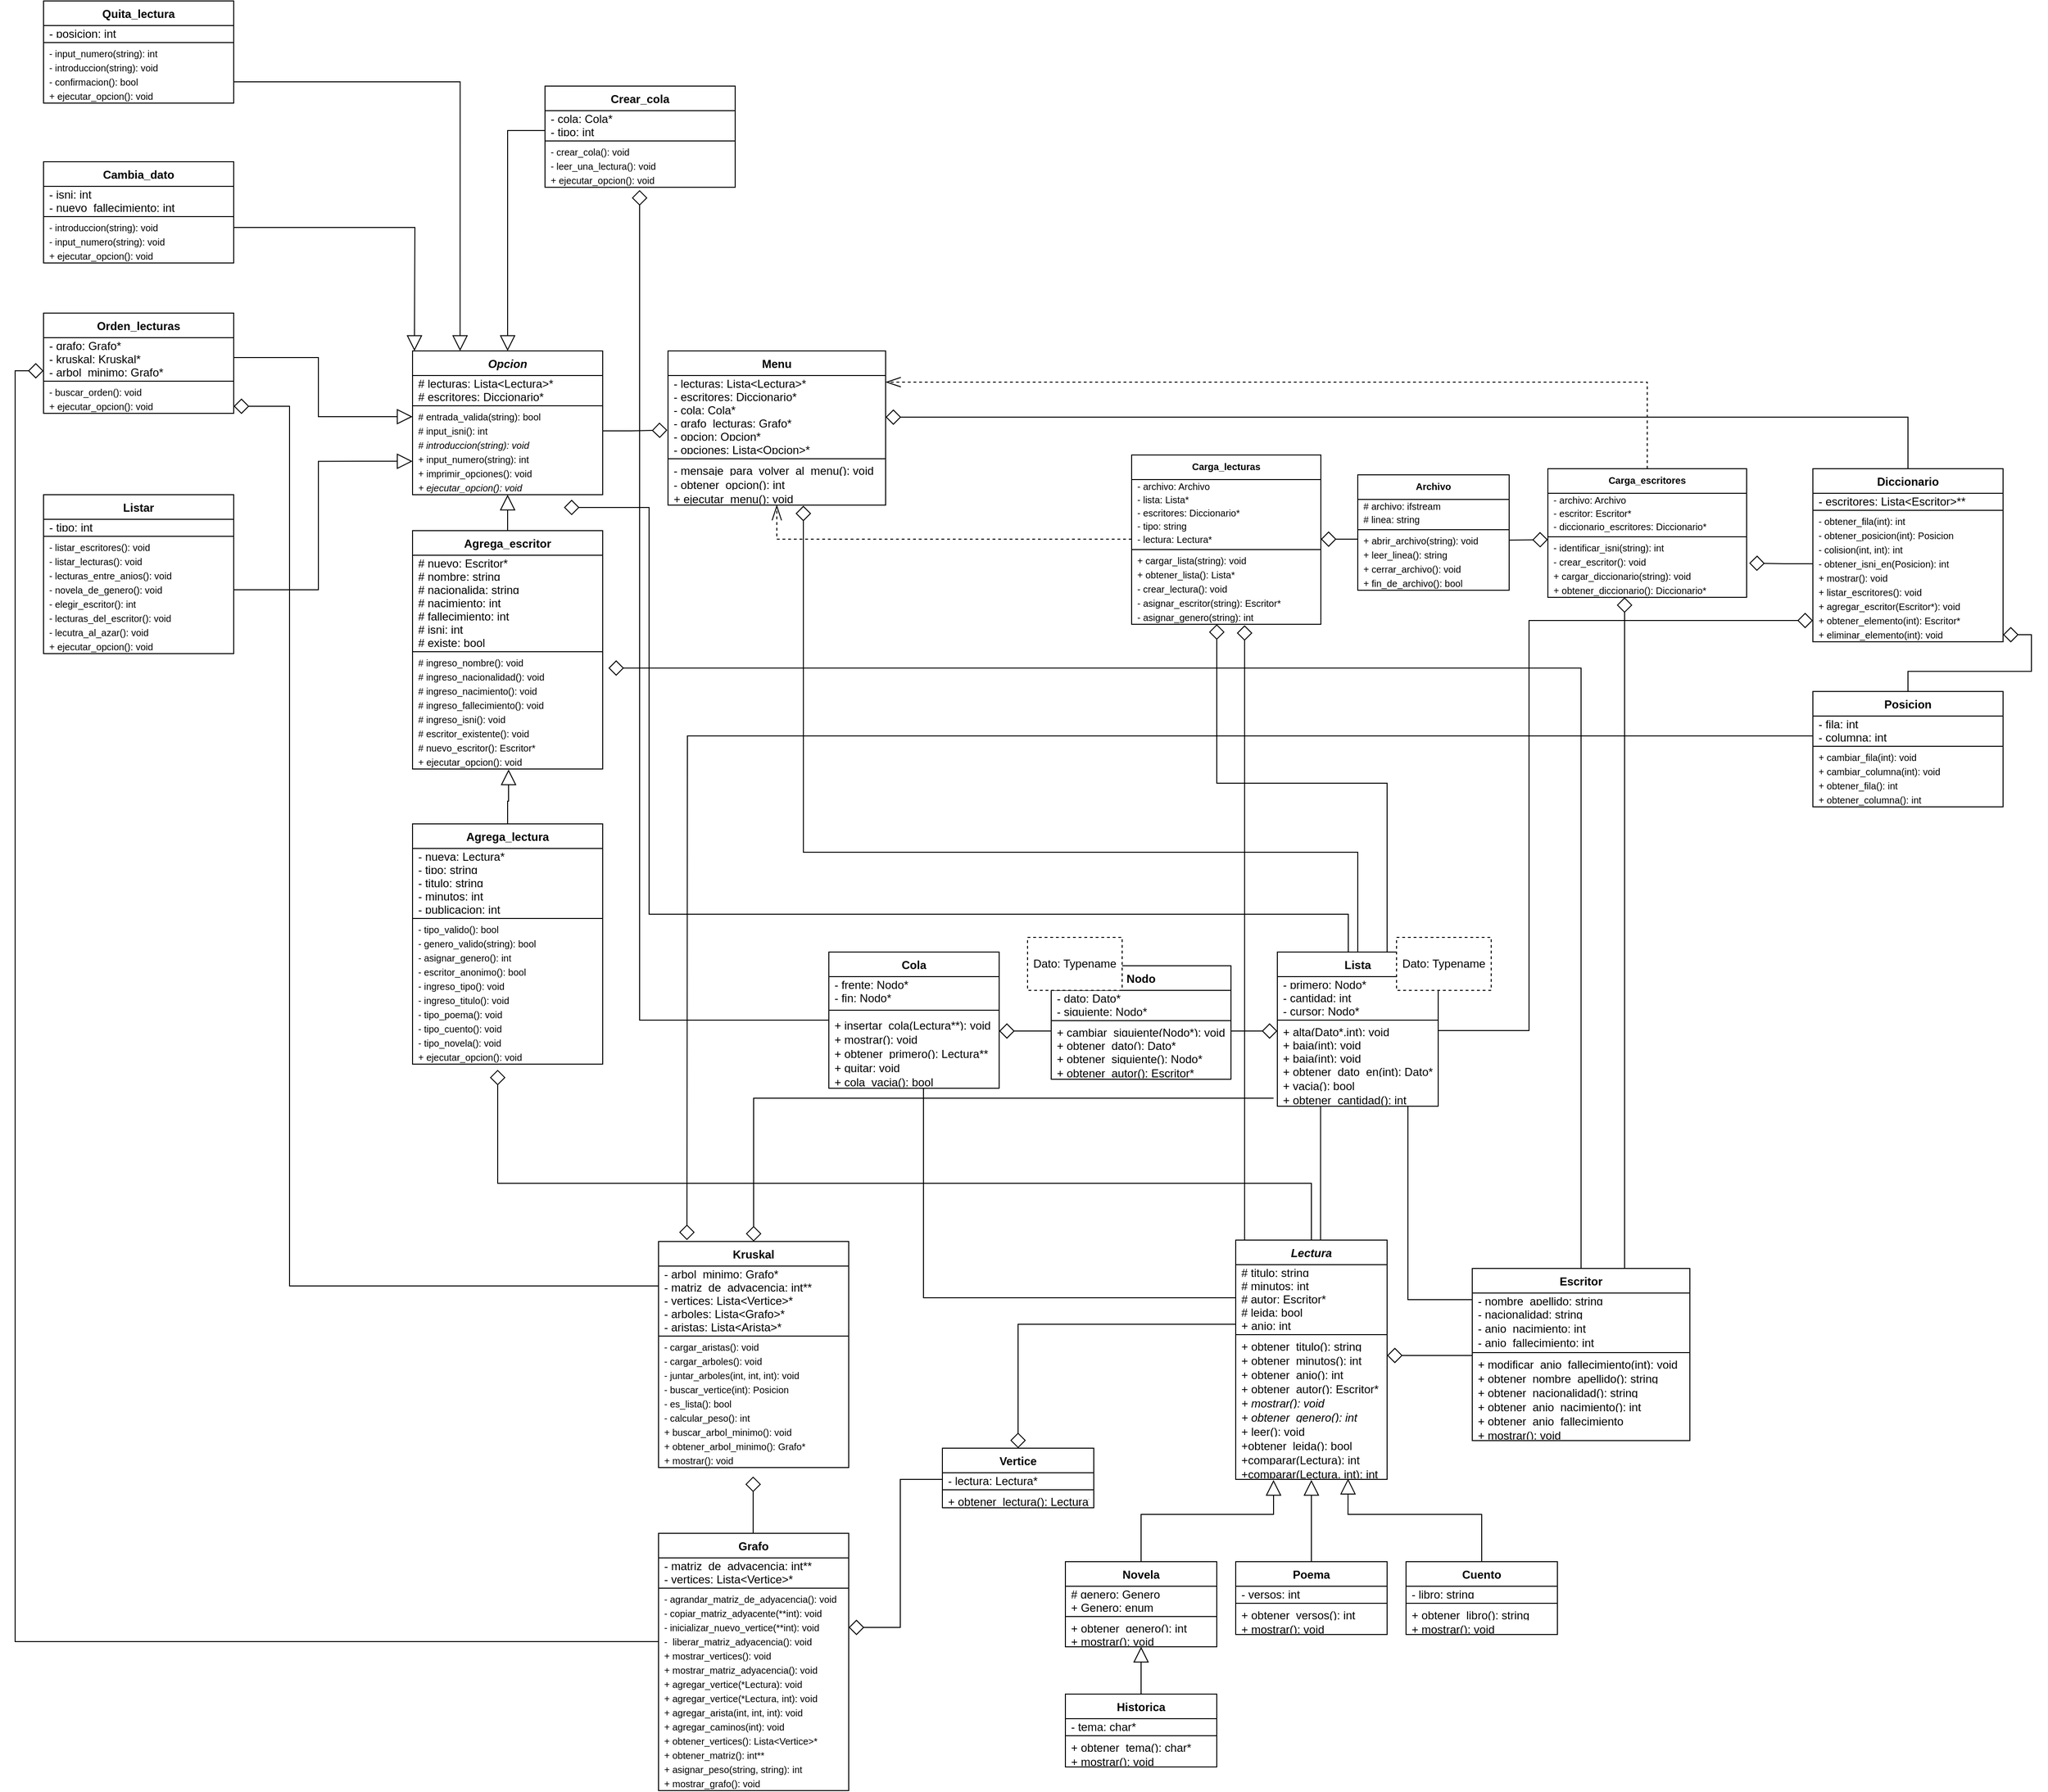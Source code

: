 <mxfile version="19.0.2" type="device"><diagram id="kkdFIEgIwYcsIwRf12ZA" name="Page-1"><mxGraphModel dx="5555" dy="2983" grid="1" gridSize="10" guides="1" tooltips="1" connect="1" arrows="1" fold="1" page="0" pageScale="1" pageWidth="1169" pageHeight="827" math="0" shadow="0"><root><mxCell id="0"/><mxCell id="1" parent="0"/><mxCell id="t2SKRu5rYjMPhNRauq6_-184" style="edgeStyle=orthogonalEdgeStyle;rounded=0;orthogonalLoop=1;jettySize=auto;html=1;startArrow=none;startFill=0;startSize=14;endArrow=none;endFill=0;endSize=14;exitX=0;exitY=0.25;exitDx=0;exitDy=0;entryX=0.565;entryY=1.004;entryDx=0;entryDy=0;entryPerimeter=0;" parent="1" source="t2SKRu5rYjMPhNRauq6_-1" target="t2SKRu5rYjMPhNRauq6_-155" edge="1"><mxGeometry relative="1" as="geometry"><mxPoint x="-869.81" y="689" as="targetPoint"/><mxPoint x="-500" y="865" as="sourcePoint"/><Array as="points"><mxPoint x="-540" y="931"/><mxPoint x="-870" y="931"/><mxPoint x="-870" y="710"/></Array></mxGeometry></mxCell><mxCell id="t2SKRu5rYjMPhNRauq6_-185" style="edgeStyle=orthogonalEdgeStyle;rounded=0;orthogonalLoop=1;jettySize=auto;html=1;exitX=0.75;exitY=0;exitDx=0;exitDy=0;startArrow=none;startFill=0;startSize=14;endArrow=none;endFill=0;endSize=14;entryX=0.269;entryY=1.023;entryDx=0;entryDy=0;entryPerimeter=0;" parent="1" source="t2SKRu5rYjMPhNRauq6_-1" target="t2SKRu5rYjMPhNRauq6_-118" edge="1"><mxGeometry relative="1" as="geometry"><mxPoint x="20" y="780" as="targetPoint"/><Array as="points"><mxPoint x="-450" y="870"/></Array></mxGeometry></mxCell><mxCell id="t2SKRu5rYjMPhNRauq6_-252" style="edgeStyle=orthogonalEdgeStyle;rounded=0;orthogonalLoop=1;jettySize=auto;html=1;exitX=0.108;exitY=0.002;exitDx=0;exitDy=0;startArrow=none;startFill=0;startSize=14;endArrow=diamond;endFill=0;endSize=14;exitPerimeter=0;entryX=0.597;entryY=1.067;entryDx=0;entryDy=0;entryPerimeter=0;" parent="1" target="t2SKRu5rYjMPhNRauq6_-217" edge="1"><mxGeometry relative="1" as="geometry"><mxPoint x="-522.414" y="870.69" as="sourcePoint"/><mxPoint x="-530" y="180" as="targetPoint"/><Array as="points"><mxPoint x="-531" y="871"/></Array></mxGeometry></mxCell><mxCell id="t2SKRu5rYjMPhNRauq6_-1" value="Lectura" style="swimlane;fontStyle=3;align=center;verticalAlign=top;childLayout=stackLayout;horizontal=1;startSize=26;horizontalStack=0;resizeParent=1;resizeParentMax=0;resizeLast=0;collapsible=1;marginBottom=0;" parent="1" vertex="1"><mxGeometry x="-540" y="870" width="160" height="253" as="geometry"><mxRectangle x="240" y="200" width="70" height="26" as="alternateBounds"/></mxGeometry></mxCell><mxCell id="t2SKRu5rYjMPhNRauq6_-2" value="# titulo: string" style="text;strokeColor=none;fillColor=none;align=left;verticalAlign=middle;spacingLeft=4;spacingRight=4;overflow=hidden;rotatable=0;points=[[0,0.5],[1,0.5]];portConstraint=eastwest;labelPosition=center;verticalLabelPosition=middle;" parent="t2SKRu5rYjMPhNRauq6_-1" vertex="1"><mxGeometry y="26" width="160" height="14" as="geometry"/></mxCell><mxCell id="t2SKRu5rYjMPhNRauq6_-8" value="# minutos: int" style="text;strokeColor=none;fillColor=none;align=left;verticalAlign=middle;spacingLeft=4;spacingRight=4;overflow=hidden;rotatable=0;points=[[0,0.5],[1,0.5]];portConstraint=eastwest;labelPosition=center;verticalLabelPosition=middle;" parent="t2SKRu5rYjMPhNRauq6_-1" vertex="1"><mxGeometry y="40" width="160" height="14" as="geometry"/></mxCell><mxCell id="t2SKRu5rYjMPhNRauq6_-9" value="# autor: Escritor*" style="text;strokeColor=none;fillColor=none;align=left;verticalAlign=middle;spacingLeft=4;spacingRight=4;overflow=hidden;rotatable=0;points=[[0,0.5],[1,0.5]];portConstraint=eastwest;labelPosition=center;verticalLabelPosition=middle;" parent="t2SKRu5rYjMPhNRauq6_-1" vertex="1"><mxGeometry y="54" width="160" height="14" as="geometry"/></mxCell><mxCell id="t2SKRu5rYjMPhNRauq6_-10" value="# leida: bool" style="text;strokeColor=none;fillColor=none;align=left;verticalAlign=middle;spacingLeft=4;spacingRight=4;overflow=hidden;rotatable=0;points=[[0,0.5],[1,0.5]];portConstraint=eastwest;labelPosition=center;verticalLabelPosition=middle;" parent="t2SKRu5rYjMPhNRauq6_-1" vertex="1"><mxGeometry y="68" width="160" height="14" as="geometry"/></mxCell><mxCell id="t2SKRu5rYjMPhNRauq6_-11" value="+ anio: int" style="text;strokeColor=none;fillColor=none;align=left;verticalAlign=middle;spacingLeft=4;spacingRight=4;overflow=hidden;rotatable=0;points=[[0,0.5],[1,0.5]];portConstraint=eastwest;labelPosition=center;verticalLabelPosition=middle;" parent="t2SKRu5rYjMPhNRauq6_-1" vertex="1"><mxGeometry y="82" width="160" height="14" as="geometry"/></mxCell><mxCell id="t2SKRu5rYjMPhNRauq6_-3" value="" style="line;strokeWidth=1;fillColor=none;align=left;verticalAlign=middle;spacingTop=-1;spacingLeft=3;spacingRight=3;rotatable=0;labelPosition=right;points=[];portConstraint=eastwest;" parent="t2SKRu5rYjMPhNRauq6_-1" vertex="1"><mxGeometry y="96" width="160" height="8" as="geometry"/></mxCell><mxCell id="t2SKRu5rYjMPhNRauq6_-4" value="+ obtener_titulo(): string" style="text;strokeColor=none;fillColor=none;align=left;verticalAlign=middle;spacingLeft=4;spacingRight=4;overflow=hidden;rotatable=0;points=[[0,0.5],[1,0.5]];portConstraint=eastwest;" parent="t2SKRu5rYjMPhNRauq6_-1" vertex="1"><mxGeometry y="104" width="160" height="15" as="geometry"/></mxCell><mxCell id="t2SKRu5rYjMPhNRauq6_-12" value="+ obtener_minutos(): int" style="text;strokeColor=none;fillColor=none;align=left;verticalAlign=middle;spacingLeft=4;spacingRight=4;overflow=hidden;rotatable=0;points=[[0,0.5],[1,0.5]];portConstraint=eastwest;" parent="t2SKRu5rYjMPhNRauq6_-1" vertex="1"><mxGeometry y="119" width="160" height="15" as="geometry"/></mxCell><mxCell id="t2SKRu5rYjMPhNRauq6_-13" value="+ obtener_anio(): int" style="text;strokeColor=none;fillColor=none;align=left;verticalAlign=middle;spacingLeft=4;spacingRight=4;overflow=hidden;rotatable=0;points=[[0,0.5],[1,0.5]];portConstraint=eastwest;" parent="t2SKRu5rYjMPhNRauq6_-1" vertex="1"><mxGeometry y="134" width="160" height="15" as="geometry"/></mxCell><mxCell id="t2SKRu5rYjMPhNRauq6_-14" value="+ obtener_autor(): Escritor*" style="text;strokeColor=none;fillColor=none;align=left;verticalAlign=middle;spacingLeft=4;spacingRight=4;overflow=hidden;rotatable=0;points=[[0,0.5],[1,0.5]];portConstraint=eastwest;" parent="t2SKRu5rYjMPhNRauq6_-1" vertex="1"><mxGeometry y="149" width="160" height="15" as="geometry"/></mxCell><mxCell id="t2SKRu5rYjMPhNRauq6_-15" value="+ mostrar(): void" style="text;strokeColor=none;fillColor=none;align=left;verticalAlign=middle;spacingLeft=4;spacingRight=4;overflow=hidden;rotatable=0;points=[[0,0.5],[1,0.5]];portConstraint=eastwest;fontStyle=2" parent="t2SKRu5rYjMPhNRauq6_-1" vertex="1"><mxGeometry y="164" width="160" height="15" as="geometry"/></mxCell><mxCell id="t2SKRu5rYjMPhNRauq6_-16" value="+ obtener_genero(): int" style="text;strokeColor=none;fillColor=none;align=left;verticalAlign=middle;spacingLeft=4;spacingRight=4;overflow=hidden;rotatable=0;points=[[0,0.5],[1,0.5]];portConstraint=eastwest;fontStyle=2" parent="t2SKRu5rYjMPhNRauq6_-1" vertex="1"><mxGeometry y="179" width="160" height="15" as="geometry"/></mxCell><mxCell id="t2SKRu5rYjMPhNRauq6_-17" value="+ leer(): void" style="text;strokeColor=none;fillColor=none;align=left;verticalAlign=middle;spacingLeft=4;spacingRight=4;overflow=hidden;rotatable=0;points=[[0,0.5],[1,0.5]];portConstraint=eastwest;fontStyle=0" parent="t2SKRu5rYjMPhNRauq6_-1" vertex="1"><mxGeometry y="194" width="160" height="15" as="geometry"/></mxCell><mxCell id="t2SKRu5rYjMPhNRauq6_-18" value="+obtener_leida(): bool" style="text;strokeColor=none;fillColor=none;align=left;verticalAlign=middle;spacingLeft=4;spacingRight=4;overflow=hidden;rotatable=0;points=[[0,0.5],[1,0.5]];portConstraint=eastwest;fontStyle=0" parent="t2SKRu5rYjMPhNRauq6_-1" vertex="1"><mxGeometry y="209" width="160" height="15" as="geometry"/></mxCell><mxCell id="t2SKRu5rYjMPhNRauq6_-19" value="+comparar(Lectura): int" style="text;strokeColor=none;fillColor=none;align=left;verticalAlign=middle;spacingLeft=4;spacingRight=4;overflow=hidden;rotatable=0;points=[[0,0.5],[1,0.5]];portConstraint=eastwest;fontStyle=0" parent="t2SKRu5rYjMPhNRauq6_-1" vertex="1"><mxGeometry y="224" width="160" height="15" as="geometry"/></mxCell><mxCell id="t2SKRu5rYjMPhNRauq6_-20" value="+comparar(Lectura, int): int" style="text;strokeColor=none;fillColor=none;align=left;verticalAlign=middle;spacingLeft=4;spacingRight=4;overflow=hidden;rotatable=0;points=[[0,0.5],[1,0.5]];portConstraint=eastwest;fontStyle=0" parent="t2SKRu5rYjMPhNRauq6_-1" vertex="1"><mxGeometry y="239" width="160" height="14" as="geometry"/></mxCell><mxCell id="t2SKRu5rYjMPhNRauq6_-27" style="edgeStyle=orthogonalEdgeStyle;rounded=0;orthogonalLoop=1;jettySize=auto;html=1;exitX=0.5;exitY=0;exitDx=0;exitDy=0;endArrow=block;endFill=0;entryX=0.25;entryY=1.048;entryDx=0;entryDy=0;entryPerimeter=0;endSize=14;" parent="1" source="t2SKRu5rYjMPhNRauq6_-21" target="t2SKRu5rYjMPhNRauq6_-20" edge="1"><mxGeometry relative="1" as="geometry"><mxPoint x="-500" y="1120" as="targetPoint"/><Array as="points"><mxPoint x="-640" y="1160"/><mxPoint x="-500" y="1160"/></Array></mxGeometry></mxCell><mxCell id="t2SKRu5rYjMPhNRauq6_-21" value="Novela" style="swimlane;fontStyle=1;align=center;verticalAlign=top;childLayout=stackLayout;horizontal=1;startSize=26;horizontalStack=0;resizeParent=1;resizeParentMax=0;resizeLast=0;collapsible=1;marginBottom=0;" parent="1" vertex="1"><mxGeometry x="-720" y="1210" width="160" height="90" as="geometry"/></mxCell><mxCell id="t2SKRu5rYjMPhNRauq6_-22" value="# genero: Genero" style="text;strokeColor=none;fillColor=none;align=left;verticalAlign=middle;spacingLeft=4;spacingRight=4;overflow=hidden;rotatable=0;points=[[0,0.5],[1,0.5]];portConstraint=eastwest;" parent="t2SKRu5rYjMPhNRauq6_-21" vertex="1"><mxGeometry y="26" width="160" height="14" as="geometry"/></mxCell><mxCell id="t2SKRu5rYjMPhNRauq6_-42" value="+ Genero: enum" style="text;strokeColor=none;fillColor=none;align=left;verticalAlign=middle;spacingLeft=4;spacingRight=4;overflow=hidden;rotatable=0;points=[[0,0.5],[1,0.5]];portConstraint=eastwest;" parent="t2SKRu5rYjMPhNRauq6_-21" vertex="1"><mxGeometry y="40" width="160" height="14" as="geometry"/></mxCell><mxCell id="t2SKRu5rYjMPhNRauq6_-23" value="" style="line;strokeWidth=1;fillColor=none;align=left;verticalAlign=middle;spacingTop=-1;spacingLeft=3;spacingRight=3;rotatable=0;labelPosition=right;points=[];portConstraint=eastwest;" parent="t2SKRu5rYjMPhNRauq6_-21" vertex="1"><mxGeometry y="54" width="160" height="8" as="geometry"/></mxCell><mxCell id="t2SKRu5rYjMPhNRauq6_-41" value="+ obtener_genero(): int" style="text;strokeColor=none;fillColor=none;align=left;verticalAlign=middle;spacingLeft=4;spacingRight=4;overflow=hidden;rotatable=0;points=[[0,0.5],[1,0.5]];portConstraint=eastwest;labelPosition=center;verticalLabelPosition=middle;" parent="t2SKRu5rYjMPhNRauq6_-21" vertex="1"><mxGeometry y="62" width="160" height="14" as="geometry"/></mxCell><mxCell id="t2SKRu5rYjMPhNRauq6_-39" value="+ mostrar(): void" style="text;strokeColor=none;fillColor=none;align=left;verticalAlign=middle;spacingLeft=4;spacingRight=4;overflow=hidden;rotatable=0;points=[[0,0.5],[1,0.5]];portConstraint=eastwest;labelPosition=center;verticalLabelPosition=middle;" parent="t2SKRu5rYjMPhNRauq6_-21" vertex="1"><mxGeometry y="76" width="160" height="14" as="geometry"/></mxCell><mxCell id="t2SKRu5rYjMPhNRauq6_-37" style="edgeStyle=orthogonalEdgeStyle;rounded=0;orthogonalLoop=1;jettySize=auto;html=1;exitX=0.5;exitY=0;exitDx=0;exitDy=0;endArrow=block;endFill=0;entryX=0.742;entryY=0.952;entryDx=0;entryDy=0;entryPerimeter=0;endSize=14;" parent="1" target="t2SKRu5rYjMPhNRauq6_-20" edge="1"><mxGeometry relative="1" as="geometry"><mxPoint x="-420" y="1120" as="targetPoint"/><mxPoint x="-280" y="1210" as="sourcePoint"/><Array as="points"><mxPoint x="-280" y="1160"/><mxPoint x="-422" y="1160"/></Array></mxGeometry></mxCell><mxCell id="t2SKRu5rYjMPhNRauq6_-67" style="edgeStyle=orthogonalEdgeStyle;rounded=0;orthogonalLoop=1;jettySize=auto;html=1;exitX=0.5;exitY=0;exitDx=0;exitDy=0;entryX=0.5;entryY=1.048;entryDx=0;entryDy=0;entryPerimeter=0;endArrow=block;endFill=0;endSize=14;" parent="1" source="t2SKRu5rYjMPhNRauq6_-43" target="t2SKRu5rYjMPhNRauq6_-20" edge="1"><mxGeometry relative="1" as="geometry"/></mxCell><mxCell id="t2SKRu5rYjMPhNRauq6_-43" value="Poema" style="swimlane;fontStyle=1;align=center;verticalAlign=top;childLayout=stackLayout;horizontal=1;startSize=26;horizontalStack=0;resizeParent=1;resizeParentMax=0;resizeLast=0;collapsible=1;marginBottom=0;" parent="1" vertex="1"><mxGeometry x="-540" y="1210" width="160" height="77" as="geometry"/></mxCell><mxCell id="t2SKRu5rYjMPhNRauq6_-44" value="- versos: int" style="text;strokeColor=none;fillColor=none;align=left;verticalAlign=middle;spacingLeft=4;spacingRight=4;overflow=hidden;rotatable=0;points=[[0,0.5],[1,0.5]];portConstraint=eastwest;" parent="t2SKRu5rYjMPhNRauq6_-43" vertex="1"><mxGeometry y="26" width="160" height="14" as="geometry"/></mxCell><mxCell id="t2SKRu5rYjMPhNRauq6_-46" value="" style="line;strokeWidth=1;fillColor=none;align=left;verticalAlign=middle;spacingTop=-1;spacingLeft=3;spacingRight=3;rotatable=0;labelPosition=right;points=[];portConstraint=eastwest;" parent="t2SKRu5rYjMPhNRauq6_-43" vertex="1"><mxGeometry y="40" width="160" height="8" as="geometry"/></mxCell><mxCell id="t2SKRu5rYjMPhNRauq6_-47" value="+ obtener_versos(): int" style="text;strokeColor=none;fillColor=none;align=left;verticalAlign=middle;spacingLeft=4;spacingRight=4;overflow=hidden;rotatable=0;points=[[0,0.5],[1,0.5]];portConstraint=eastwest;labelPosition=center;verticalLabelPosition=middle;" parent="t2SKRu5rYjMPhNRauq6_-43" vertex="1"><mxGeometry y="48" width="160" height="15" as="geometry"/></mxCell><mxCell id="t2SKRu5rYjMPhNRauq6_-48" value="+ mostrar(): void" style="text;strokeColor=none;fillColor=none;align=left;verticalAlign=middle;spacingLeft=4;spacingRight=4;overflow=hidden;rotatable=0;points=[[0,0.5],[1,0.5]];portConstraint=eastwest;labelPosition=center;verticalLabelPosition=middle;" parent="t2SKRu5rYjMPhNRauq6_-43" vertex="1"><mxGeometry y="63" width="160" height="14" as="geometry"/></mxCell><mxCell id="t2SKRu5rYjMPhNRauq6_-49" value="Cuento" style="swimlane;fontStyle=1;align=center;verticalAlign=top;childLayout=stackLayout;horizontal=1;startSize=26;horizontalStack=0;resizeParent=1;resizeParentMax=0;resizeLast=0;collapsible=1;marginBottom=0;" parent="1" vertex="1"><mxGeometry x="-360" y="1210" width="160" height="77" as="geometry"/></mxCell><mxCell id="t2SKRu5rYjMPhNRauq6_-50" value="- libro: string" style="text;strokeColor=none;fillColor=none;align=left;verticalAlign=middle;spacingLeft=4;spacingRight=4;overflow=hidden;rotatable=0;points=[[0,0.5],[1,0.5]];portConstraint=eastwest;" parent="t2SKRu5rYjMPhNRauq6_-49" vertex="1"><mxGeometry y="26" width="160" height="14" as="geometry"/></mxCell><mxCell id="t2SKRu5rYjMPhNRauq6_-51" value="" style="line;strokeWidth=1;fillColor=none;align=left;verticalAlign=middle;spacingTop=-1;spacingLeft=3;spacingRight=3;rotatable=0;labelPosition=right;points=[];portConstraint=eastwest;" parent="t2SKRu5rYjMPhNRauq6_-49" vertex="1"><mxGeometry y="40" width="160" height="8" as="geometry"/></mxCell><mxCell id="t2SKRu5rYjMPhNRauq6_-52" value="+ obtener_libro(): string" style="text;strokeColor=none;fillColor=none;align=left;verticalAlign=middle;spacingLeft=4;spacingRight=4;overflow=hidden;rotatable=0;points=[[0,0.5],[1,0.5]];portConstraint=eastwest;labelPosition=center;verticalLabelPosition=middle;" parent="t2SKRu5rYjMPhNRauq6_-49" vertex="1"><mxGeometry y="48" width="160" height="15" as="geometry"/></mxCell><mxCell id="t2SKRu5rYjMPhNRauq6_-53" value="+ mostrar(): void" style="text;strokeColor=none;fillColor=none;align=left;verticalAlign=middle;spacingLeft=4;spacingRight=4;overflow=hidden;rotatable=0;points=[[0,0.5],[1,0.5]];portConstraint=eastwest;labelPosition=center;verticalLabelPosition=middle;" parent="t2SKRu5rYjMPhNRauq6_-49" vertex="1"><mxGeometry y="63" width="160" height="14" as="geometry"/></mxCell><mxCell id="t2SKRu5rYjMPhNRauq6_-60" style="edgeStyle=orthogonalEdgeStyle;rounded=0;orthogonalLoop=1;jettySize=auto;html=1;exitX=0.5;exitY=0;exitDx=0;exitDy=0;entryX=0.5;entryY=1;entryDx=0;entryDy=0;entryPerimeter=0;endArrow=block;endFill=0;endSize=14;" parent="1" source="t2SKRu5rYjMPhNRauq6_-54" target="t2SKRu5rYjMPhNRauq6_-39" edge="1"><mxGeometry relative="1" as="geometry"/></mxCell><mxCell id="t2SKRu5rYjMPhNRauq6_-54" value="Historica" style="swimlane;fontStyle=1;align=center;verticalAlign=top;childLayout=stackLayout;horizontal=1;startSize=26;horizontalStack=0;resizeParent=1;resizeParentMax=0;resizeLast=0;collapsible=1;marginBottom=0;" parent="1" vertex="1"><mxGeometry x="-720" y="1350" width="160" height="77" as="geometry"/></mxCell><mxCell id="t2SKRu5rYjMPhNRauq6_-55" value="- tema: char*" style="text;strokeColor=none;fillColor=none;align=left;verticalAlign=middle;spacingLeft=4;spacingRight=4;overflow=hidden;rotatable=0;points=[[0,0.5],[1,0.5]];portConstraint=eastwest;" parent="t2SKRu5rYjMPhNRauq6_-54" vertex="1"><mxGeometry y="26" width="160" height="14" as="geometry"/></mxCell><mxCell id="t2SKRu5rYjMPhNRauq6_-57" value="" style="line;strokeWidth=1;fillColor=none;align=left;verticalAlign=middle;spacingTop=-1;spacingLeft=3;spacingRight=3;rotatable=0;labelPosition=right;points=[];portConstraint=eastwest;" parent="t2SKRu5rYjMPhNRauq6_-54" vertex="1"><mxGeometry y="40" width="160" height="8" as="geometry"/></mxCell><mxCell id="t2SKRu5rYjMPhNRauq6_-58" value="+ obtener_tema(): char*" style="text;strokeColor=none;fillColor=none;align=left;verticalAlign=middle;spacingLeft=4;spacingRight=4;overflow=hidden;rotatable=0;points=[[0,0.5],[1,0.5]];portConstraint=eastwest;labelPosition=center;verticalLabelPosition=middle;" parent="t2SKRu5rYjMPhNRauq6_-54" vertex="1"><mxGeometry y="48" width="160" height="15" as="geometry"/></mxCell><mxCell id="t2SKRu5rYjMPhNRauq6_-59" value="+ mostrar(): void" style="text;strokeColor=none;fillColor=none;align=left;verticalAlign=middle;spacingLeft=4;spacingRight=4;overflow=hidden;rotatable=0;points=[[0,0.5],[1,0.5]];portConstraint=eastwest;labelPosition=center;verticalLabelPosition=middle;" parent="t2SKRu5rYjMPhNRauq6_-54" vertex="1"><mxGeometry y="63" width="160" height="14" as="geometry"/></mxCell><mxCell id="t2SKRu5rYjMPhNRauq6_-102" value="" style="edgeStyle=orthogonalEdgeStyle;rounded=0;orthogonalLoop=1;jettySize=auto;html=1;endArrow=diamond;endFill=0;endSize=14;" parent="1" source="t2SKRu5rYjMPhNRauq6_-68" edge="1"><mxGeometry relative="1" as="geometry"><mxPoint x="-380" y="992" as="targetPoint"/><Array as="points"><mxPoint x="-380" y="992"/></Array></mxGeometry></mxCell><mxCell id="t2SKRu5rYjMPhNRauq6_-186" style="edgeStyle=orthogonalEdgeStyle;rounded=0;orthogonalLoop=1;jettySize=auto;html=1;exitX=0;exitY=0.5;exitDx=0;exitDy=0;startArrow=none;startFill=0;startSize=14;endArrow=none;endFill=0;endSize=14;" parent="1" source="t2SKRu5rYjMPhNRauq6_-69" target="t2SKRu5rYjMPhNRauq6_-118" edge="1"><mxGeometry relative="1" as="geometry"><mxPoint x="-358" y="716" as="targetPoint"/><Array as="points"><mxPoint x="-358" y="933"/></Array></mxGeometry></mxCell><mxCell id="t2SKRu5rYjMPhNRauq6_-253" style="edgeStyle=orthogonalEdgeStyle;rounded=0;orthogonalLoop=1;jettySize=auto;html=1;exitX=0.5;exitY=0;exitDx=0;exitDy=0;startArrow=none;startFill=0;startSize=14;endArrow=diamond;endFill=0;endSize=14;" parent="1" source="t2SKRu5rYjMPhNRauq6_-68" edge="1" target="t2SKRu5rYjMPhNRauq6_-198"><mxGeometry relative="1" as="geometry"><mxPoint x="-130" y="210" as="targetPoint"/><Array as="points"><mxPoint x="-129" y="900"/></Array></mxGeometry></mxCell><mxCell id="3CbXfToDNVzMC0oRUou2-247" style="edgeStyle=orthogonalEdgeStyle;rounded=0;orthogonalLoop=1;jettySize=auto;html=1;entryX=1.03;entryY=-0.117;entryDx=0;entryDy=0;entryPerimeter=0;fontSize=10;startArrow=none;startFill=0;endArrow=diamond;endFill=0;startSize=14;endSize=14;" edge="1" parent="1" source="t2SKRu5rYjMPhNRauq6_-68" target="3CbXfToDNVzMC0oRUou2-127"><mxGeometry relative="1" as="geometry"/></mxCell><mxCell id="t2SKRu5rYjMPhNRauq6_-68" value="Escritor" style="swimlane;fontStyle=1;align=center;verticalAlign=top;childLayout=stackLayout;horizontal=1;startSize=26;horizontalStack=0;resizeParent=1;resizeParentMax=0;resizeLast=0;collapsible=1;marginBottom=0;" parent="1" vertex="1"><mxGeometry x="-290" y="900" width="230" height="182" as="geometry"/></mxCell><mxCell id="t2SKRu5rYjMPhNRauq6_-69" value="- nombre_apellido: string" style="text;strokeColor=none;fillColor=none;align=left;verticalAlign=middle;spacingLeft=4;spacingRight=4;overflow=hidden;rotatable=0;points=[[0,0.5],[1,0.5]];portConstraint=eastwest;labelPosition=center;verticalLabelPosition=middle;" parent="t2SKRu5rYjMPhNRauq6_-68" vertex="1"><mxGeometry y="26" width="230" height="14" as="geometry"/></mxCell><mxCell id="t2SKRu5rYjMPhNRauq6_-70" value="- nacionalidad: string" style="text;strokeColor=none;fillColor=none;align=left;verticalAlign=middle;spacingLeft=4;spacingRight=4;overflow=hidden;rotatable=0;points=[[0,0.5],[1,0.5]];portConstraint=eastwest;labelPosition=center;verticalLabelPosition=middle;" parent="t2SKRu5rYjMPhNRauq6_-68" vertex="1"><mxGeometry y="40" width="230" height="15" as="geometry"/></mxCell><mxCell id="t2SKRu5rYjMPhNRauq6_-71" value="- anio_nacimiento: int" style="text;strokeColor=none;fillColor=none;align=left;verticalAlign=middle;spacingLeft=4;spacingRight=4;overflow=hidden;rotatable=0;points=[[0,0.5],[1,0.5]];portConstraint=eastwest;labelPosition=center;verticalLabelPosition=middle;" parent="t2SKRu5rYjMPhNRauq6_-68" vertex="1"><mxGeometry y="55" width="230" height="15" as="geometry"/></mxCell><mxCell id="t2SKRu5rYjMPhNRauq6_-72" value="- anio_fallecimiento: int" style="text;strokeColor=none;fillColor=none;align=left;verticalAlign=middle;spacingLeft=4;spacingRight=4;overflow=hidden;rotatable=0;points=[[0,0.5],[1,0.5]];portConstraint=eastwest;labelPosition=center;verticalLabelPosition=middle;" parent="t2SKRu5rYjMPhNRauq6_-68" vertex="1"><mxGeometry y="70" width="230" height="15" as="geometry"/></mxCell><mxCell id="t2SKRu5rYjMPhNRauq6_-74" value="" style="line;strokeWidth=1;fillColor=none;align=left;verticalAlign=middle;spacingTop=-1;spacingLeft=3;spacingRight=3;rotatable=0;labelPosition=right;points=[];portConstraint=eastwest;" parent="t2SKRu5rYjMPhNRauq6_-68" vertex="1"><mxGeometry y="85" width="230" height="8" as="geometry"/></mxCell><mxCell id="t2SKRu5rYjMPhNRauq6_-75" value="+ modificar_anio_fallecimiento(int): void" style="text;strokeColor=none;fillColor=none;align=left;verticalAlign=middle;spacingLeft=4;spacingRight=4;overflow=hidden;rotatable=0;points=[[0,0.5],[1,0.5]];portConstraint=eastwest;" parent="t2SKRu5rYjMPhNRauq6_-68" vertex="1"><mxGeometry y="93" width="230" height="15" as="geometry"/></mxCell><mxCell id="t2SKRu5rYjMPhNRauq6_-76" value="+ obtener_nombre_apellido(): string" style="text;strokeColor=none;fillColor=none;align=left;verticalAlign=middle;spacingLeft=4;spacingRight=4;overflow=hidden;rotatable=0;points=[[0,0.5],[1,0.5]];portConstraint=eastwest;" parent="t2SKRu5rYjMPhNRauq6_-68" vertex="1"><mxGeometry y="108" width="230" height="15" as="geometry"/></mxCell><mxCell id="t2SKRu5rYjMPhNRauq6_-77" value="+ obtener_nacionalidad(): string" style="text;strokeColor=none;fillColor=none;align=left;verticalAlign=middle;spacingLeft=4;spacingRight=4;overflow=hidden;rotatable=0;points=[[0,0.5],[1,0.5]];portConstraint=eastwest;" parent="t2SKRu5rYjMPhNRauq6_-68" vertex="1"><mxGeometry y="123" width="230" height="15" as="geometry"/></mxCell><mxCell id="t2SKRu5rYjMPhNRauq6_-78" value="+ obtener_anio_nacimiento(): int" style="text;strokeColor=none;fillColor=none;align=left;verticalAlign=middle;spacingLeft=4;spacingRight=4;overflow=hidden;rotatable=0;points=[[0,0.5],[1,0.5]];portConstraint=eastwest;" parent="t2SKRu5rYjMPhNRauq6_-68" vertex="1"><mxGeometry y="138" width="230" height="15" as="geometry"/></mxCell><mxCell id="t2SKRu5rYjMPhNRauq6_-80" value="+ obtener_anio_fallecimiento" style="text;strokeColor=none;fillColor=none;align=left;verticalAlign=middle;spacingLeft=4;spacingRight=4;overflow=hidden;rotatable=0;points=[[0,0.5],[1,0.5]];portConstraint=eastwest;fontStyle=0" parent="t2SKRu5rYjMPhNRauq6_-68" vertex="1"><mxGeometry y="153" width="230" height="15" as="geometry"/></mxCell><mxCell id="t2SKRu5rYjMPhNRauq6_-79" value="+ mostrar(): void" style="text;strokeColor=none;fillColor=none;align=left;verticalAlign=middle;spacingLeft=4;spacingRight=4;overflow=hidden;rotatable=0;points=[[0,0.5],[1,0.5]];portConstraint=eastwest;fontStyle=0" parent="t2SKRu5rYjMPhNRauq6_-68" vertex="1"><mxGeometry y="168" width="230" height="14" as="geometry"/></mxCell><mxCell id="t2SKRu5rYjMPhNRauq6_-256" style="edgeStyle=orthogonalEdgeStyle;rounded=0;orthogonalLoop=1;jettySize=auto;html=1;exitX=0.5;exitY=0;exitDx=0;exitDy=0;startArrow=none;startFill=0;startSize=14;endArrow=diamond;endFill=0;endSize=14;entryX=0.622;entryY=1.044;entryDx=0;entryDy=0;entryPerimeter=0;" parent="1" source="t2SKRu5rYjMPhNRauq6_-107" target="t2SKRu5rYjMPhNRauq6_-178" edge="1"><mxGeometry relative="1" as="geometry"><mxPoint x="-970" y="110" as="targetPoint"/><Array as="points"><mxPoint x="-411" y="460"/><mxPoint x="-997" y="460"/></Array></mxGeometry></mxCell><mxCell id="t2SKRu5rYjMPhNRauq6_-107" value="Lista" style="swimlane;fontStyle=1;align=center;verticalAlign=top;childLayout=stackLayout;horizontal=1;startSize=26;horizontalStack=0;resizeParent=1;resizeParentMax=0;resizeLast=0;collapsible=1;marginBottom=0;" parent="1" vertex="1"><mxGeometry x="-496" y="565.5" width="170" height="163" as="geometry"><mxRectangle x="240" y="200" width="70" height="26" as="alternateBounds"/></mxGeometry></mxCell><mxCell id="3CbXfToDNVzMC0oRUou2-250" style="edgeStyle=orthogonalEdgeStyle;rounded=0;orthogonalLoop=1;jettySize=auto;html=1;fontSize=10;startArrow=none;startFill=0;endArrow=diamond;endFill=0;startSize=14;endSize=14;" edge="1" parent="t2SKRu5rYjMPhNRauq6_-107"><mxGeometry relative="1" as="geometry"><mxPoint x="-754" y="-470.02" as="targetPoint"/><mxPoint x="76" y="-0.02" as="sourcePoint"/><Array as="points"><mxPoint x="75" y="-40.02"/><mxPoint x="-664" y="-40.02"/><mxPoint x="-664" y="-470.02"/></Array></mxGeometry></mxCell><mxCell id="t2SKRu5rYjMPhNRauq6_-108" value="- primero: Nodo*" style="text;strokeColor=none;fillColor=none;align=left;verticalAlign=middle;spacingLeft=4;spacingRight=4;overflow=hidden;rotatable=0;points=[[0,0.5],[1,0.5]];portConstraint=eastwest;labelPosition=center;verticalLabelPosition=middle;" parent="t2SKRu5rYjMPhNRauq6_-107" vertex="1"><mxGeometry y="26" width="170" height="14" as="geometry"/></mxCell><mxCell id="t2SKRu5rYjMPhNRauq6_-109" value="- cantidad: int" style="text;strokeColor=none;fillColor=none;align=left;verticalAlign=middle;spacingLeft=4;spacingRight=4;overflow=hidden;rotatable=0;points=[[0,0.5],[1,0.5]];portConstraint=eastwest;labelPosition=center;verticalLabelPosition=middle;" parent="t2SKRu5rYjMPhNRauq6_-107" vertex="1"><mxGeometry y="40" width="170" height="14" as="geometry"/></mxCell><mxCell id="t2SKRu5rYjMPhNRauq6_-110" value="- cursor: Nodo*" style="text;strokeColor=none;fillColor=none;align=left;verticalAlign=middle;spacingLeft=4;spacingRight=4;overflow=hidden;rotatable=0;points=[[0,0.5],[1,0.5]];portConstraint=eastwest;labelPosition=center;verticalLabelPosition=middle;" parent="t2SKRu5rYjMPhNRauq6_-107" vertex="1"><mxGeometry y="54" width="170" height="14" as="geometry"/></mxCell><mxCell id="t2SKRu5rYjMPhNRauq6_-113" value="" style="line;strokeWidth=1;fillColor=none;align=left;verticalAlign=middle;spacingTop=-1;spacingLeft=3;spacingRight=3;rotatable=0;labelPosition=right;points=[];portConstraint=eastwest;" parent="t2SKRu5rYjMPhNRauq6_-107" vertex="1"><mxGeometry y="68" width="170" height="8" as="geometry"/></mxCell><mxCell id="t2SKRu5rYjMPhNRauq6_-114" value="+ alta(Dato*,int): void" style="text;strokeColor=none;fillColor=none;align=left;verticalAlign=middle;spacingLeft=4;spacingRight=4;overflow=hidden;rotatable=0;points=[[0,0.5],[1,0.5]];portConstraint=eastwest;" parent="t2SKRu5rYjMPhNRauq6_-107" vertex="1"><mxGeometry y="76" width="170" height="14" as="geometry"/></mxCell><mxCell id="t2SKRu5rYjMPhNRauq6_-115" value="+ baja(int): void" style="text;strokeColor=none;fillColor=none;align=left;verticalAlign=middle;spacingLeft=4;spacingRight=4;overflow=hidden;rotatable=0;points=[[0,0.5],[1,0.5]];portConstraint=eastwest;" parent="t2SKRu5rYjMPhNRauq6_-107" vertex="1"><mxGeometry y="90" width="170" height="14" as="geometry"/></mxCell><mxCell id="3CbXfToDNVzMC0oRUou2-225" value="+ baja(int): void" style="text;strokeColor=none;fillColor=none;align=left;verticalAlign=middle;spacingLeft=4;spacingRight=4;overflow=hidden;rotatable=0;points=[[0,0.5],[1,0.5]];portConstraint=eastwest;" vertex="1" parent="t2SKRu5rYjMPhNRauq6_-107"><mxGeometry y="104" width="170" height="14" as="geometry"/></mxCell><mxCell id="t2SKRu5rYjMPhNRauq6_-116" value="+ obtener_dato_en(int): Dato*" style="text;strokeColor=none;fillColor=none;align=left;verticalAlign=middle;spacingLeft=4;spacingRight=4;overflow=hidden;rotatable=0;points=[[0,0.5],[1,0.5]];portConstraint=eastwest;" parent="t2SKRu5rYjMPhNRauq6_-107" vertex="1"><mxGeometry y="118" width="170" height="15" as="geometry"/></mxCell><mxCell id="t2SKRu5rYjMPhNRauq6_-117" value="+ vacia(): bool" style="text;strokeColor=none;fillColor=none;align=left;verticalAlign=middle;spacingLeft=4;spacingRight=4;overflow=hidden;rotatable=0;points=[[0,0.5],[1,0.5]];portConstraint=eastwest;" parent="t2SKRu5rYjMPhNRauq6_-107" vertex="1"><mxGeometry y="133" width="170" height="15" as="geometry"/></mxCell><mxCell id="t2SKRu5rYjMPhNRauq6_-118" value="+ obtener_cantidad(): int" style="text;strokeColor=none;fillColor=none;align=left;verticalAlign=middle;spacingLeft=4;spacingRight=4;overflow=hidden;rotatable=0;points=[[0,0.5],[1,0.5]];portConstraint=eastwest;fontStyle=0" parent="t2SKRu5rYjMPhNRauq6_-107" vertex="1"><mxGeometry y="148" width="170" height="15" as="geometry"/></mxCell><mxCell id="t2SKRu5rYjMPhNRauq6_-124" value="Nodo" style="swimlane;fontStyle=1;align=center;verticalAlign=top;childLayout=stackLayout;horizontal=1;startSize=26;horizontalStack=0;resizeParent=1;resizeParentMax=0;resizeLast=0;collapsible=1;marginBottom=0;" parent="1" vertex="1"><mxGeometry x="-735" y="580" width="190" height="120" as="geometry"><mxRectangle x="240" y="200" width="70" height="26" as="alternateBounds"/></mxGeometry></mxCell><mxCell id="t2SKRu5rYjMPhNRauq6_-125" value="- dato: Dato*" style="text;strokeColor=none;fillColor=none;align=left;verticalAlign=middle;spacingLeft=4;spacingRight=4;overflow=hidden;rotatable=0;points=[[0,0.5],[1,0.5]];portConstraint=eastwest;labelPosition=center;verticalLabelPosition=middle;" parent="t2SKRu5rYjMPhNRauq6_-124" vertex="1"><mxGeometry y="26" width="190" height="14" as="geometry"/></mxCell><mxCell id="t2SKRu5rYjMPhNRauq6_-126" value="- siguiente: Nodo*" style="text;strokeColor=none;fillColor=none;align=left;verticalAlign=middle;spacingLeft=4;spacingRight=4;overflow=hidden;rotatable=0;points=[[0,0.5],[1,0.5]];portConstraint=eastwest;labelPosition=center;verticalLabelPosition=middle;" parent="t2SKRu5rYjMPhNRauq6_-124" vertex="1"><mxGeometry y="40" width="190" height="14" as="geometry"/></mxCell><mxCell id="t2SKRu5rYjMPhNRauq6_-130" value="" style="line;strokeWidth=1;fillColor=none;align=left;verticalAlign=middle;spacingTop=-1;spacingLeft=3;spacingRight=3;rotatable=0;labelPosition=right;points=[];portConstraint=eastwest;" parent="t2SKRu5rYjMPhNRauq6_-124" vertex="1"><mxGeometry y="54" width="190" height="8" as="geometry"/></mxCell><mxCell id="t2SKRu5rYjMPhNRauq6_-131" value="+ cambiar_siguiente(Nodo*): void" style="text;strokeColor=none;fillColor=none;align=left;verticalAlign=middle;spacingLeft=4;spacingRight=4;overflow=hidden;rotatable=0;points=[[0,0.5],[1,0.5]];portConstraint=eastwest;" parent="t2SKRu5rYjMPhNRauq6_-124" vertex="1"><mxGeometry y="62" width="190" height="14" as="geometry"/></mxCell><mxCell id="t2SKRu5rYjMPhNRauq6_-132" value="+ obtener_dato(): Dato*" style="text;strokeColor=none;fillColor=none;align=left;verticalAlign=middle;spacingLeft=4;spacingRight=4;overflow=hidden;rotatable=0;points=[[0,0.5],[1,0.5]];portConstraint=eastwest;" parent="t2SKRu5rYjMPhNRauq6_-124" vertex="1"><mxGeometry y="76" width="190" height="14" as="geometry"/></mxCell><mxCell id="t2SKRu5rYjMPhNRauq6_-133" value="+ obtener_siguiente(): Nodo*" style="text;strokeColor=none;fillColor=none;align=left;verticalAlign=middle;spacingLeft=4;spacingRight=4;overflow=hidden;rotatable=0;points=[[0,0.5],[1,0.5]];portConstraint=eastwest;" parent="t2SKRu5rYjMPhNRauq6_-124" vertex="1"><mxGeometry y="90" width="190" height="15" as="geometry"/></mxCell><mxCell id="t2SKRu5rYjMPhNRauq6_-134" value="+ obtener_autor(): Escritor*" style="text;strokeColor=none;fillColor=none;align=left;verticalAlign=middle;spacingLeft=4;spacingRight=4;overflow=hidden;rotatable=0;points=[[0,0.5],[1,0.5]];portConstraint=eastwest;" parent="t2SKRu5rYjMPhNRauq6_-124" vertex="1"><mxGeometry y="105" width="190" height="15" as="geometry"/></mxCell><mxCell id="t2SKRu5rYjMPhNRauq6_-141" value="Cola" style="swimlane;fontStyle=1;align=center;verticalAlign=top;childLayout=stackLayout;horizontal=1;startSize=26;horizontalStack=0;resizeParent=1;resizeParentMax=0;resizeLast=0;collapsible=1;marginBottom=0;" parent="1" vertex="1"><mxGeometry x="-970" y="565.5" width="180" height="144" as="geometry"><mxRectangle x="240" y="200" width="70" height="26" as="alternateBounds"/></mxGeometry></mxCell><mxCell id="t2SKRu5rYjMPhNRauq6_-142" value="- frente: Nodo*" style="text;strokeColor=none;fillColor=none;align=left;verticalAlign=middle;spacingLeft=4;spacingRight=4;overflow=hidden;rotatable=0;points=[[0,0.5],[1,0.5]];portConstraint=eastwest;labelPosition=center;verticalLabelPosition=middle;" parent="t2SKRu5rYjMPhNRauq6_-141" vertex="1"><mxGeometry y="26" width="180" height="14" as="geometry"/></mxCell><mxCell id="t2SKRu5rYjMPhNRauq6_-143" value="- fin: Nodo*" style="text;strokeColor=none;fillColor=none;align=left;verticalAlign=middle;spacingLeft=4;spacingRight=4;overflow=hidden;rotatable=0;points=[[0,0.5],[1,0.5]];portConstraint=eastwest;labelPosition=center;verticalLabelPosition=middle;" parent="t2SKRu5rYjMPhNRauq6_-141" vertex="1"><mxGeometry y="40" width="180" height="14" as="geometry"/></mxCell><mxCell id="t2SKRu5rYjMPhNRauq6_-147" value="" style="line;strokeWidth=1;fillColor=none;align=left;verticalAlign=middle;spacingTop=-1;spacingLeft=3;spacingRight=3;rotatable=0;labelPosition=right;points=[];portConstraint=eastwest;" parent="t2SKRu5rYjMPhNRauq6_-141" vertex="1"><mxGeometry y="54" width="180" height="15" as="geometry"/></mxCell><mxCell id="t2SKRu5rYjMPhNRauq6_-148" value="+ insertar_cola(Lectura**): void" style="text;strokeColor=none;fillColor=none;align=left;verticalAlign=middle;spacingLeft=4;spacingRight=4;overflow=hidden;rotatable=0;points=[[0,0.5],[1,0.5]];portConstraint=eastwest;" parent="t2SKRu5rYjMPhNRauq6_-141" vertex="1"><mxGeometry y="69" width="180" height="15" as="geometry"/></mxCell><mxCell id="t2SKRu5rYjMPhNRauq6_-152" value="+ mostrar(): void" style="text;strokeColor=none;fillColor=none;align=left;verticalAlign=middle;spacingLeft=4;spacingRight=4;overflow=hidden;rotatable=0;points=[[0,0.5],[1,0.5]];portConstraint=eastwest;fontStyle=0" parent="t2SKRu5rYjMPhNRauq6_-141" vertex="1"><mxGeometry y="84" width="180" height="15" as="geometry"/></mxCell><mxCell id="t2SKRu5rYjMPhNRauq6_-153" value="+ obtener_primero(): Lectura**" style="text;strokeColor=none;fillColor=none;align=left;verticalAlign=middle;spacingLeft=4;spacingRight=4;overflow=hidden;rotatable=0;points=[[0,0.5],[1,0.5]];portConstraint=eastwest;fontStyle=0" parent="t2SKRu5rYjMPhNRauq6_-141" vertex="1"><mxGeometry y="99" width="180" height="15" as="geometry"/></mxCell><mxCell id="t2SKRu5rYjMPhNRauq6_-154" value="+ quitar: void" style="text;strokeColor=none;fillColor=none;align=left;verticalAlign=middle;spacingLeft=4;spacingRight=4;overflow=hidden;rotatable=0;points=[[0,0.5],[1,0.5]];portConstraint=eastwest;fontStyle=0" parent="t2SKRu5rYjMPhNRauq6_-141" vertex="1"><mxGeometry y="114" width="180" height="15" as="geometry"/></mxCell><mxCell id="t2SKRu5rYjMPhNRauq6_-155" value="+ cola_vacia(): bool" style="text;strokeColor=none;fillColor=none;align=left;verticalAlign=middle;spacingLeft=4;spacingRight=4;overflow=hidden;rotatable=0;points=[[0,0.5],[1,0.5]];portConstraint=eastwest;fontStyle=0" parent="t2SKRu5rYjMPhNRauq6_-141" vertex="1"><mxGeometry y="129" width="180" height="15" as="geometry"/></mxCell><mxCell id="t2SKRu5rYjMPhNRauq6_-164" value="Menu" style="swimlane;fontStyle=1;align=center;verticalAlign=top;childLayout=stackLayout;horizontal=1;startSize=26;horizontalStack=0;resizeParent=1;resizeParentMax=0;resizeLast=0;collapsible=1;marginBottom=0;" parent="1" vertex="1"><mxGeometry x="-1140" y="-70" width="230" height="163" as="geometry"><mxRectangle x="240" y="200" width="70" height="26" as="alternateBounds"/></mxGeometry></mxCell><mxCell id="t2SKRu5rYjMPhNRauq6_-166" value="- lecturas: Lista&lt;Lectura&gt;*" style="text;strokeColor=none;fillColor=none;align=left;verticalAlign=middle;spacingLeft=4;spacingRight=4;overflow=hidden;rotatable=0;points=[[0,0.5],[1,0.5]];portConstraint=eastwest;labelPosition=center;verticalLabelPosition=middle;" parent="t2SKRu5rYjMPhNRauq6_-164" vertex="1"><mxGeometry y="26" width="230" height="14" as="geometry"/></mxCell><mxCell id="t2SKRu5rYjMPhNRauq6_-165" value="- escritores: Diccionario*" style="text;strokeColor=none;fillColor=none;align=left;verticalAlign=middle;spacingLeft=4;spacingRight=4;overflow=hidden;rotatable=0;points=[[0,0.5],[1,0.5]];portConstraint=eastwest;labelPosition=center;verticalLabelPosition=middle;" parent="t2SKRu5rYjMPhNRauq6_-164" vertex="1"><mxGeometry y="40" width="230" height="14" as="geometry"/></mxCell><mxCell id="3CbXfToDNVzMC0oRUou2-85" value="- cola: Cola*" style="text;strokeColor=none;fillColor=none;align=left;verticalAlign=middle;spacingLeft=4;spacingRight=4;overflow=hidden;rotatable=0;points=[[0,0.5],[1,0.5]];portConstraint=eastwest;labelPosition=center;verticalLabelPosition=middle;" vertex="1" parent="t2SKRu5rYjMPhNRauq6_-164"><mxGeometry y="54" width="230" height="14" as="geometry"/></mxCell><mxCell id="3CbXfToDNVzMC0oRUou2-86" value="- grafo_lecturas: Grafo*" style="text;strokeColor=none;fillColor=none;align=left;verticalAlign=middle;spacingLeft=4;spacingRight=4;overflow=hidden;rotatable=0;points=[[0,0.5],[1,0.5]];portConstraint=eastwest;labelPosition=center;verticalLabelPosition=middle;" vertex="1" parent="t2SKRu5rYjMPhNRauq6_-164"><mxGeometry y="68" width="230" height="14" as="geometry"/></mxCell><mxCell id="3CbXfToDNVzMC0oRUou2-87" value="- opcion: Opcion*" style="text;strokeColor=none;fillColor=none;align=left;verticalAlign=middle;spacingLeft=4;spacingRight=4;overflow=hidden;rotatable=0;points=[[0,0.5],[1,0.5]];portConstraint=eastwest;labelPosition=center;verticalLabelPosition=middle;" vertex="1" parent="t2SKRu5rYjMPhNRauq6_-164"><mxGeometry y="82" width="230" height="14" as="geometry"/></mxCell><mxCell id="t2SKRu5rYjMPhNRauq6_-167" value="- opciones: Lista&lt;Opcion&gt;*" style="text;strokeColor=none;fillColor=none;align=left;verticalAlign=middle;spacingLeft=4;spacingRight=4;overflow=hidden;rotatable=0;points=[[0,0.5],[1,0.5]];portConstraint=eastwest;labelPosition=center;verticalLabelPosition=middle;" parent="t2SKRu5rYjMPhNRauq6_-164" vertex="1"><mxGeometry y="96" width="230" height="14" as="geometry"/></mxCell><mxCell id="t2SKRu5rYjMPhNRauq6_-170" value="" style="line;strokeWidth=1;fillColor=none;align=left;verticalAlign=middle;spacingTop=-1;spacingLeft=3;spacingRight=3;rotatable=0;labelPosition=right;points=[];portConstraint=eastwest;" parent="t2SKRu5rYjMPhNRauq6_-164" vertex="1"><mxGeometry y="110" width="230" height="8" as="geometry"/></mxCell><mxCell id="t2SKRu5rYjMPhNRauq6_-172" value="- mensaje_para_volver_al_menu(): void" style="text;strokeColor=none;fillColor=none;align=left;verticalAlign=middle;spacingLeft=4;spacingRight=4;overflow=hidden;rotatable=0;points=[[0,0.5],[1,0.5]];portConstraint=eastwest;" parent="t2SKRu5rYjMPhNRauq6_-164" vertex="1"><mxGeometry y="118" width="230" height="15" as="geometry"/></mxCell><mxCell id="t2SKRu5rYjMPhNRauq6_-273" value="- obtener_opcion(): int" style="text;strokeColor=none;fillColor=none;align=left;verticalAlign=middle;spacingLeft=4;spacingRight=4;overflow=hidden;rotatable=0;points=[[0,0.5],[1,0.5]];portConstraint=eastwest;fontStyle=0" parent="t2SKRu5rYjMPhNRauq6_-164" vertex="1"><mxGeometry y="133" width="230" height="15" as="geometry"/></mxCell><mxCell id="t2SKRu5rYjMPhNRauq6_-178" value="+ ejecutar_menu(): void" style="text;strokeColor=none;fillColor=none;align=left;verticalAlign=middle;spacingLeft=4;spacingRight=4;overflow=hidden;rotatable=0;points=[[0,0.5],[1,0.5]];portConstraint=eastwest;fontStyle=0" parent="t2SKRu5rYjMPhNRauq6_-164" vertex="1"><mxGeometry y="148" width="230" height="15" as="geometry"/></mxCell><mxCell id="t2SKRu5rYjMPhNRauq6_-182" style="edgeStyle=orthogonalEdgeStyle;rounded=0;orthogonalLoop=1;jettySize=auto;html=1;entryX=0;entryY=0.5;entryDx=0;entryDy=0;startArrow=diamond;startFill=0;startSize=14;endArrow=none;endFill=0;endSize=14;" parent="1" target="t2SKRu5rYjMPhNRauq6_-131" edge="1"><mxGeometry relative="1" as="geometry"><mxPoint x="-790" y="649" as="sourcePoint"/><Array as="points"><mxPoint x="-757" y="649"/></Array></mxGeometry></mxCell><mxCell id="t2SKRu5rYjMPhNRauq6_-183" style="edgeStyle=orthogonalEdgeStyle;rounded=0;orthogonalLoop=1;jettySize=auto;html=1;startArrow=diamond;startFill=0;startSize=14;endArrow=none;endFill=0;endSize=14;entryX=1;entryY=0.5;entryDx=0;entryDy=0;" parent="1" target="t2SKRu5rYjMPhNRauq6_-131" edge="1"><mxGeometry relative="1" as="geometry"><mxPoint x="-496" y="649" as="sourcePoint"/><mxPoint x="-522" y="610" as="targetPoint"/><Array as="points"><mxPoint x="-522" y="649"/></Array></mxGeometry></mxCell><mxCell id="e5vXKQLdh8sMb7HqQQAJ-7" style="edgeStyle=orthogonalEdgeStyle;rounded=0;orthogonalLoop=1;jettySize=auto;html=1;dashed=1;startArrow=none;startFill=0;endArrow=openThin;endFill=0;startSize=14;endSize=14;strokeWidth=1;" parent="1" source="t2SKRu5rYjMPhNRauq6_-189" target="t2SKRu5rYjMPhNRauq6_-166" edge="1"><mxGeometry relative="1" as="geometry"/></mxCell><mxCell id="t2SKRu5rYjMPhNRauq6_-189" value="Carga_escritores" style="swimlane;fontStyle=1;align=center;verticalAlign=top;childLayout=stackLayout;horizontal=1;startSize=26;horizontalStack=0;resizeParent=1;resizeParentMax=0;resizeLast=0;collapsible=1;marginBottom=0;fontSize=10;" parent="1" vertex="1"><mxGeometry x="-210.1" y="54.5" width="210.1" height="136" as="geometry"><mxRectangle x="240" y="200" width="70" height="26" as="alternateBounds"/></mxGeometry></mxCell><mxCell id="t2SKRu5rYjMPhNRauq6_-190" value="- archivo: Archivo" style="text;strokeColor=none;fillColor=none;align=left;verticalAlign=middle;spacingLeft=4;spacingRight=4;overflow=hidden;rotatable=0;points=[[0,0.5],[1,0.5]];portConstraint=eastwest;labelPosition=center;verticalLabelPosition=middle;fontSize=10;" parent="t2SKRu5rYjMPhNRauq6_-189" vertex="1"><mxGeometry y="26" width="210.1" height="14" as="geometry"/></mxCell><mxCell id="t2SKRu5rYjMPhNRauq6_-191" value="- escritor: Escritor*" style="text;strokeColor=none;fillColor=none;align=left;verticalAlign=middle;spacingLeft=4;spacingRight=4;overflow=hidden;rotatable=0;points=[[0,0.5],[1,0.5]];portConstraint=eastwest;labelPosition=center;verticalLabelPosition=middle;fontSize=10;" parent="t2SKRu5rYjMPhNRauq6_-189" vertex="1"><mxGeometry y="40" width="210.1" height="14" as="geometry"/></mxCell><mxCell id="t2SKRu5rYjMPhNRauq6_-192" value="- diccionario_escritores: Diccionario*" style="text;strokeColor=none;fillColor=none;align=left;verticalAlign=middle;spacingLeft=4;spacingRight=4;overflow=hidden;rotatable=0;points=[[0,0.5],[1,0.5]];portConstraint=eastwest;labelPosition=center;verticalLabelPosition=middle;fontSize=10;" parent="t2SKRu5rYjMPhNRauq6_-189" vertex="1"><mxGeometry y="54" width="210.1" height="14" as="geometry"/></mxCell><mxCell id="t2SKRu5rYjMPhNRauq6_-195" value="" style="line;strokeWidth=1;fillColor=none;align=left;verticalAlign=middle;spacingTop=-1;spacingLeft=3;spacingRight=3;rotatable=0;labelPosition=right;points=[];portConstraint=eastwest;fontSize=10;" parent="t2SKRu5rYjMPhNRauq6_-189" vertex="1"><mxGeometry y="68" width="210.1" height="8" as="geometry"/></mxCell><mxCell id="3CbXfToDNVzMC0oRUou2-84" value="- identificar_isni(string): int" style="text;strokeColor=none;fillColor=none;align=left;verticalAlign=middle;spacingLeft=4;spacingRight=4;overflow=hidden;rotatable=0;points=[[0,0.5],[1,0.5]];portConstraint=eastwest;fontSize=10;" vertex="1" parent="t2SKRu5rYjMPhNRauq6_-189"><mxGeometry y="76" width="210.1" height="15" as="geometry"/></mxCell><mxCell id="t2SKRu5rYjMPhNRauq6_-197" value="- crear_escritor(): void" style="text;strokeColor=none;fillColor=none;align=left;verticalAlign=middle;spacingLeft=4;spacingRight=4;overflow=hidden;rotatable=0;points=[[0,0.5],[1,0.5]];portConstraint=eastwest;fontSize=10;" parent="t2SKRu5rYjMPhNRauq6_-189" vertex="1"><mxGeometry y="91" width="210.1" height="15" as="geometry"/></mxCell><mxCell id="t2SKRu5rYjMPhNRauq6_-196" value="+ cargar_diccionario(string): void" style="text;strokeColor=none;fillColor=none;align=left;verticalAlign=middle;spacingLeft=4;spacingRight=4;overflow=hidden;rotatable=0;points=[[0,0.5],[1,0.5]];portConstraint=eastwest;fontSize=10;" parent="t2SKRu5rYjMPhNRauq6_-189" vertex="1"><mxGeometry y="106" width="210.1" height="15" as="geometry"/></mxCell><mxCell id="t2SKRu5rYjMPhNRauq6_-198" value="+ obtener_diccionario(): Diccionario*" style="text;strokeColor=none;fillColor=none;align=left;verticalAlign=middle;spacingLeft=4;spacingRight=4;overflow=hidden;rotatable=0;points=[[0,0.5],[1,0.5]];portConstraint=eastwest;fontSize=10;" parent="t2SKRu5rYjMPhNRauq6_-189" vertex="1"><mxGeometry y="121" width="210.1" height="15" as="geometry"/></mxCell><mxCell id="e5vXKQLdh8sMb7HqQQAJ-2" style="edgeStyle=orthogonalEdgeStyle;rounded=0;orthogonalLoop=1;jettySize=auto;html=1;endArrow=none;endFill=0;endSize=14;startArrow=diamond;startFill=0;startSize=14;" parent="1" source="t2SKRu5rYjMPhNRauq6_-206" target="t2SKRu5rYjMPhNRauq6_-107" edge="1"><mxGeometry relative="1" as="geometry"><Array as="points"><mxPoint x="-560" y="387"/><mxPoint x="-380" y="387"/></Array></mxGeometry></mxCell><mxCell id="t2SKRu5rYjMPhNRauq6_-206" value="Carga_lecturas" style="swimlane;fontStyle=1;align=center;verticalAlign=top;childLayout=stackLayout;horizontal=1;startSize=26;horizontalStack=0;resizeParent=1;resizeParentMax=0;resizeLast=0;collapsible=1;marginBottom=0;fontSize=10;" parent="1" vertex="1"><mxGeometry x="-650" y="40" width="200" height="179" as="geometry"><mxRectangle x="240" y="200" width="70" height="26" as="alternateBounds"/></mxGeometry></mxCell><mxCell id="t2SKRu5rYjMPhNRauq6_-207" value="- archivo: Archivo" style="text;strokeColor=none;fillColor=none;align=left;verticalAlign=middle;spacingLeft=4;spacingRight=4;overflow=hidden;rotatable=0;points=[[0,0.5],[1,0.5]];portConstraint=eastwest;labelPosition=center;verticalLabelPosition=middle;fontSize=10;" parent="t2SKRu5rYjMPhNRauq6_-206" vertex="1"><mxGeometry y="26" width="200" height="14" as="geometry"/></mxCell><mxCell id="t2SKRu5rYjMPhNRauq6_-208" value="- lista: Lista*" style="text;strokeColor=none;fillColor=none;align=left;verticalAlign=middle;spacingLeft=4;spacingRight=4;overflow=hidden;rotatable=0;points=[[0,0.5],[1,0.5]];portConstraint=eastwest;labelPosition=center;verticalLabelPosition=middle;fontSize=10;" parent="t2SKRu5rYjMPhNRauq6_-206" vertex="1"><mxGeometry y="40" width="200" height="14" as="geometry"/></mxCell><mxCell id="t2SKRu5rYjMPhNRauq6_-209" value="- escritores: Diccionario*" style="text;strokeColor=none;fillColor=none;align=left;verticalAlign=middle;spacingLeft=4;spacingRight=4;overflow=hidden;rotatable=0;points=[[0,0.5],[1,0.5]];portConstraint=eastwest;labelPosition=center;verticalLabelPosition=middle;fontSize=10;" parent="t2SKRu5rYjMPhNRauq6_-206" vertex="1"><mxGeometry y="54" width="200" height="14" as="geometry"/></mxCell><mxCell id="t2SKRu5rYjMPhNRauq6_-210" value="- tipo: string" style="text;strokeColor=none;fillColor=none;align=left;verticalAlign=middle;spacingLeft=4;spacingRight=4;overflow=hidden;rotatable=0;points=[[0,0.5],[1,0.5]];portConstraint=eastwest;labelPosition=center;verticalLabelPosition=middle;fontSize=10;" parent="t2SKRu5rYjMPhNRauq6_-206" vertex="1"><mxGeometry y="68" width="200" height="14" as="geometry"/></mxCell><mxCell id="t2SKRu5rYjMPhNRauq6_-211" value="- lectura: Lectura*" style="text;strokeColor=none;fillColor=none;align=left;verticalAlign=middle;spacingLeft=4;spacingRight=4;overflow=hidden;rotatable=0;points=[[0,0.5],[1,0.5]];portConstraint=eastwest;labelPosition=center;verticalLabelPosition=middle;fontSize=10;" parent="t2SKRu5rYjMPhNRauq6_-206" vertex="1"><mxGeometry y="82" width="200" height="14" as="geometry"/></mxCell><mxCell id="t2SKRu5rYjMPhNRauq6_-212" value="" style="line;strokeWidth=1;fillColor=none;align=left;verticalAlign=middle;spacingTop=-1;spacingLeft=3;spacingRight=3;rotatable=0;labelPosition=right;points=[];portConstraint=eastwest;fontSize=10;" parent="t2SKRu5rYjMPhNRauq6_-206" vertex="1"><mxGeometry y="96" width="200" height="8" as="geometry"/></mxCell><mxCell id="t2SKRu5rYjMPhNRauq6_-213" value="+ cargar_lista(string): void" style="text;strokeColor=none;fillColor=none;align=left;verticalAlign=middle;spacingLeft=4;spacingRight=4;overflow=hidden;rotatable=0;points=[[0,0.5],[1,0.5]];portConstraint=eastwest;fontSize=10;" parent="t2SKRu5rYjMPhNRauq6_-206" vertex="1"><mxGeometry y="104" width="200" height="15" as="geometry"/></mxCell><mxCell id="t2SKRu5rYjMPhNRauq6_-214" value="+ obtener_lista(): Lista*" style="text;strokeColor=none;fillColor=none;align=left;verticalAlign=middle;spacingLeft=4;spacingRight=4;overflow=hidden;rotatable=0;points=[[0,0.5],[1,0.5]];portConstraint=eastwest;fontSize=10;" parent="t2SKRu5rYjMPhNRauq6_-206" vertex="1"><mxGeometry y="119" width="200" height="15" as="geometry"/></mxCell><mxCell id="t2SKRu5rYjMPhNRauq6_-215" value="- crear_lectura(): void" style="text;strokeColor=none;fillColor=none;align=left;verticalAlign=middle;spacingLeft=4;spacingRight=4;overflow=hidden;rotatable=0;points=[[0,0.5],[1,0.5]];portConstraint=eastwest;fontSize=10;" parent="t2SKRu5rYjMPhNRauq6_-206" vertex="1"><mxGeometry y="134" width="200" height="15" as="geometry"/></mxCell><mxCell id="t2SKRu5rYjMPhNRauq6_-216" value="- asignar_escritor(string): Escritor*" style="text;strokeColor=none;fillColor=none;align=left;verticalAlign=middle;spacingLeft=4;spacingRight=4;overflow=hidden;rotatable=0;points=[[0,0.5],[1,0.5]];portConstraint=eastwest;fontSize=10;" parent="t2SKRu5rYjMPhNRauq6_-206" vertex="1"><mxGeometry y="149" width="200" height="15" as="geometry"/></mxCell><mxCell id="t2SKRu5rYjMPhNRauq6_-217" value="- asignar_genero(string): int" style="text;strokeColor=none;fillColor=none;align=left;verticalAlign=middle;spacingLeft=4;spacingRight=4;overflow=hidden;rotatable=0;points=[[0,0.5],[1,0.5]];portConstraint=eastwest;fontStyle=0;fontSize=10;" parent="t2SKRu5rYjMPhNRauq6_-206" vertex="1"><mxGeometry y="164" width="200" height="15" as="geometry"/></mxCell><mxCell id="t2SKRu5rYjMPhNRauq6_-229" value="Archivo" style="swimlane;fontStyle=1;align=center;verticalAlign=top;childLayout=stackLayout;horizontal=1;startSize=26;horizontalStack=0;resizeParent=1;resizeParentMax=0;resizeLast=0;collapsible=1;marginBottom=0;fontSize=10;" parent="1" vertex="1"><mxGeometry x="-411" y="61" width="160" height="122" as="geometry"><mxRectangle x="240" y="200" width="70" height="26" as="alternateBounds"/></mxGeometry></mxCell><mxCell id="t2SKRu5rYjMPhNRauq6_-230" value="# archivo: ifstream" style="text;strokeColor=none;fillColor=none;align=left;verticalAlign=middle;spacingLeft=4;spacingRight=4;overflow=hidden;rotatable=0;points=[[0,0.5],[1,0.5]];portConstraint=eastwest;labelPosition=center;verticalLabelPosition=middle;fontSize=10;" parent="t2SKRu5rYjMPhNRauq6_-229" vertex="1"><mxGeometry y="26" width="160" height="14" as="geometry"/></mxCell><mxCell id="t2SKRu5rYjMPhNRauq6_-231" value="# linea: string" style="text;strokeColor=none;fillColor=none;align=left;verticalAlign=middle;spacingLeft=4;spacingRight=4;overflow=hidden;rotatable=0;points=[[0,0.5],[1,0.5]];portConstraint=eastwest;labelPosition=center;verticalLabelPosition=middle;fontSize=10;" parent="t2SKRu5rYjMPhNRauq6_-229" vertex="1"><mxGeometry y="40" width="160" height="14" as="geometry"/></mxCell><mxCell id="t2SKRu5rYjMPhNRauq6_-235" value="" style="line;strokeWidth=1;fillColor=none;align=left;verticalAlign=middle;spacingTop=-1;spacingLeft=3;spacingRight=3;rotatable=0;labelPosition=right;points=[];portConstraint=eastwest;fontSize=10;" parent="t2SKRu5rYjMPhNRauq6_-229" vertex="1"><mxGeometry y="54" width="160" height="8" as="geometry"/></mxCell><mxCell id="t2SKRu5rYjMPhNRauq6_-236" value="+ abrir_archivo(string): void" style="text;strokeColor=none;fillColor=none;align=left;verticalAlign=middle;spacingLeft=4;spacingRight=4;overflow=hidden;rotatable=0;points=[[0,0.5],[1,0.5]];portConstraint=eastwest;fontSize=10;" parent="t2SKRu5rYjMPhNRauq6_-229" vertex="1"><mxGeometry y="62" width="160" height="15" as="geometry"/></mxCell><mxCell id="t2SKRu5rYjMPhNRauq6_-237" value="+ leer_linea(): string" style="text;strokeColor=none;fillColor=none;align=left;verticalAlign=middle;spacingLeft=4;spacingRight=4;overflow=hidden;rotatable=0;points=[[0,0.5],[1,0.5]];portConstraint=eastwest;fontSize=10;" parent="t2SKRu5rYjMPhNRauq6_-229" vertex="1"><mxGeometry y="77" width="160" height="15" as="geometry"/></mxCell><mxCell id="t2SKRu5rYjMPhNRauq6_-238" value="+ cerrar_archivo(): void" style="text;strokeColor=none;fillColor=none;align=left;verticalAlign=middle;spacingLeft=4;spacingRight=4;overflow=hidden;rotatable=0;points=[[0,0.5],[1,0.5]];portConstraint=eastwest;fontSize=10;" parent="t2SKRu5rYjMPhNRauq6_-229" vertex="1"><mxGeometry y="92" width="160" height="15" as="geometry"/></mxCell><mxCell id="t2SKRu5rYjMPhNRauq6_-239" value="+ fin_de_archivo(): bool" style="text;strokeColor=none;fillColor=none;align=left;verticalAlign=middle;spacingLeft=4;spacingRight=4;overflow=hidden;rotatable=0;points=[[0,0.5],[1,0.5]];portConstraint=eastwest;fontSize=10;" parent="t2SKRu5rYjMPhNRauq6_-229" vertex="1"><mxGeometry y="107" width="160" height="15" as="geometry"/></mxCell><mxCell id="t2SKRu5rYjMPhNRauq6_-255" style="edgeStyle=orthogonalEdgeStyle;rounded=0;orthogonalLoop=1;jettySize=auto;html=1;startArrow=none;startFill=0;startSize=14;endArrow=diamond;endFill=0;endSize=14;entryX=0;entryY=0.5;entryDx=0;entryDy=0;" parent="1" edge="1"><mxGeometry relative="1" as="geometry"><mxPoint x="-251" y="130" as="sourcePoint"/><mxPoint x="-210.095" y="129.5" as="targetPoint"/><Array as="points"><mxPoint x="-251" y="130"/><mxPoint x="-231" y="130"/></Array></mxGeometry></mxCell><mxCell id="t2SKRu5rYjMPhNRauq6_-259" style="edgeStyle=orthogonalEdgeStyle;rounded=0;orthogonalLoop=1;jettySize=auto;html=1;startArrow=none;startFill=0;startSize=14;endArrow=diamond;endFill=0;endSize=14;" parent="1" edge="1" source="t2SKRu5rYjMPhNRauq6_-141"><mxGeometry relative="1" as="geometry"><mxPoint x="-1170" y="-240" as="targetPoint"/><mxPoint x="-1081" y="272" as="sourcePoint"/><Array as="points"><mxPoint x="-1170" y="638"/><mxPoint x="-1170" y="-220"/><mxPoint x="-1170" y="-220"/></Array></mxGeometry></mxCell><mxCell id="t2SKRu5rYjMPhNRauq6_-262" style="edgeStyle=orthogonalEdgeStyle;rounded=0;orthogonalLoop=1;jettySize=auto;html=1;exitX=0;exitY=0.5;exitDx=0;exitDy=0;startArrow=none;startFill=0;startSize=14;endArrow=diamond;endFill=0;endSize=14;entryX=1;entryY=0.5;entryDx=0;entryDy=0;" parent="1" source="t2SKRu5rYjMPhNRauq6_-236" target="t2SKRu5rYjMPhNRauq6_-211" edge="1"><mxGeometry relative="1" as="geometry"><mxPoint x="-448" y="130" as="targetPoint"/><Array as="points"><mxPoint x="-411" y="129"/></Array></mxGeometry></mxCell><mxCell id="e5vXKQLdh8sMb7HqQQAJ-3" value="Dato: Typename" style="rounded=0;whiteSpace=wrap;html=1;dashed=1;" parent="1" vertex="1"><mxGeometry x="-370" y="550" width="100" height="56" as="geometry"/></mxCell><mxCell id="e5vXKQLdh8sMb7HqQQAJ-4" value="Dato: Typename" style="rounded=0;whiteSpace=wrap;html=1;dashed=1;" parent="1" vertex="1"><mxGeometry x="-760" y="550" width="100" height="56" as="geometry"/></mxCell><mxCell id="e5vXKQLdh8sMb7HqQQAJ-6" style="edgeStyle=orthogonalEdgeStyle;rounded=0;orthogonalLoop=1;jettySize=auto;html=1;startArrow=none;startFill=0;endArrow=openThin;endFill=0;startSize=14;endSize=14;strokeWidth=1;dashed=1;" parent="1" source="t2SKRu5rYjMPhNRauq6_-211" target="t2SKRu5rYjMPhNRauq6_-164" edge="1"><mxGeometry relative="1" as="geometry"><Array as="points"><mxPoint x="-840" y="129"/><mxPoint x="-840" y="129"/></Array></mxGeometry></mxCell><mxCell id="3CbXfToDNVzMC0oRUou2-229" style="edgeStyle=orthogonalEdgeStyle;rounded=0;orthogonalLoop=1;jettySize=auto;html=1;fontSize=10;endArrow=diamond;endFill=0;startSize=14;endSize=14;" edge="1" parent="1" source="3CbXfToDNVzMC0oRUou2-1"><mxGeometry relative="1" as="geometry"><mxPoint x="-1050" y="1120" as="targetPoint"/></mxGeometry></mxCell><mxCell id="3CbXfToDNVzMC0oRUou2-1" value="Grafo" style="swimlane;fontStyle=1;align=center;verticalAlign=top;childLayout=stackLayout;horizontal=1;startSize=26;horizontalStack=0;resizeParent=1;resizeParentMax=0;resizeLast=0;collapsible=1;marginBottom=0;" vertex="1" parent="1"><mxGeometry x="-1150" y="1180" width="201" height="272" as="geometry"><mxRectangle x="240" y="200" width="70" height="26" as="alternateBounds"/></mxGeometry></mxCell><mxCell id="3CbXfToDNVzMC0oRUou2-2" value="- matriz_de_adyacencia: int**" style="text;strokeColor=none;fillColor=none;align=left;verticalAlign=middle;spacingLeft=4;spacingRight=4;overflow=hidden;rotatable=0;points=[[0,0.5],[1,0.5]];portConstraint=eastwest;labelPosition=center;verticalLabelPosition=middle;" vertex="1" parent="3CbXfToDNVzMC0oRUou2-1"><mxGeometry y="26" width="201" height="14" as="geometry"/></mxCell><mxCell id="3CbXfToDNVzMC0oRUou2-3" value="- vertices: Lista&lt;Vertice&gt;*" style="text;strokeColor=none;fillColor=none;align=left;verticalAlign=middle;spacingLeft=4;spacingRight=4;overflow=hidden;rotatable=0;points=[[0,0.5],[1,0.5]];portConstraint=eastwest;labelPosition=center;verticalLabelPosition=middle;" vertex="1" parent="3CbXfToDNVzMC0oRUou2-1"><mxGeometry y="40" width="201" height="14" as="geometry"/></mxCell><mxCell id="3CbXfToDNVzMC0oRUou2-4" value="" style="line;strokeWidth=1;fillColor=none;align=left;verticalAlign=middle;spacingTop=-1;spacingLeft=3;spacingRight=3;rotatable=0;labelPosition=right;points=[];portConstraint=eastwest;" vertex="1" parent="3CbXfToDNVzMC0oRUou2-1"><mxGeometry y="54" width="201" height="8" as="geometry"/></mxCell><mxCell id="3CbXfToDNVzMC0oRUou2-6" value="- agrandar_matriz_de_adyacencia(): void" style="text;strokeColor=none;fillColor=none;align=left;verticalAlign=middle;spacingLeft=4;spacingRight=4;overflow=hidden;rotatable=0;points=[[0,0.5],[1,0.5]];portConstraint=eastwest;fontSize=10;" vertex="1" parent="3CbXfToDNVzMC0oRUou2-1"><mxGeometry y="62" width="201" height="15" as="geometry"/></mxCell><mxCell id="3CbXfToDNVzMC0oRUou2-5" value="- copiar_matriz_adyacente(**int): void" style="text;strokeColor=none;fillColor=none;align=left;verticalAlign=middle;spacingLeft=4;spacingRight=4;overflow=hidden;rotatable=0;points=[[0,0.5],[1,0.5]];portConstraint=eastwest;fontSize=10;" vertex="1" parent="3CbXfToDNVzMC0oRUou2-1"><mxGeometry y="77" width="201" height="15" as="geometry"/></mxCell><mxCell id="3CbXfToDNVzMC0oRUou2-7" value="- inicializar_nuevo_vertice(**int): void" style="text;strokeColor=none;fillColor=none;align=left;verticalAlign=middle;spacingLeft=4;spacingRight=4;overflow=hidden;rotatable=0;points=[[0,0.5],[1,0.5]];portConstraint=eastwest;fontSize=10;" vertex="1" parent="3CbXfToDNVzMC0oRUou2-1"><mxGeometry y="92" width="201" height="15" as="geometry"/></mxCell><mxCell id="3CbXfToDNVzMC0oRUou2-15" value="-  liberar_matriz_adyacencia(): void" style="text;strokeColor=none;fillColor=none;align=left;verticalAlign=middle;spacingLeft=4;spacingRight=4;overflow=hidden;rotatable=0;points=[[0,0.5],[1,0.5]];portConstraint=eastwest;fontSize=10;" vertex="1" parent="3CbXfToDNVzMC0oRUou2-1"><mxGeometry y="107" width="201" height="15" as="geometry"/></mxCell><mxCell id="3CbXfToDNVzMC0oRUou2-14" value="+ mostrar_vertices(): void" style="text;strokeColor=none;fillColor=none;align=left;verticalAlign=middle;spacingLeft=4;spacingRight=4;overflow=hidden;rotatable=0;points=[[0,0.5],[1,0.5]];portConstraint=eastwest;fontSize=10;" vertex="1" parent="3CbXfToDNVzMC0oRUou2-1"><mxGeometry y="122" width="201" height="15" as="geometry"/></mxCell><mxCell id="3CbXfToDNVzMC0oRUou2-13" value="+ mostrar_matriz_adyacencia(): void" style="text;strokeColor=none;fillColor=none;align=left;verticalAlign=middle;spacingLeft=4;spacingRight=4;overflow=hidden;rotatable=0;points=[[0,0.5],[1,0.5]];portConstraint=eastwest;fontSize=10;" vertex="1" parent="3CbXfToDNVzMC0oRUou2-1"><mxGeometry y="137" width="201" height="15" as="geometry"/></mxCell><mxCell id="3CbXfToDNVzMC0oRUou2-12" value="+ agregar_vertice(*Lectura): void" style="text;strokeColor=none;fillColor=none;align=left;verticalAlign=middle;spacingLeft=4;spacingRight=4;overflow=hidden;rotatable=0;points=[[0,0.5],[1,0.5]];portConstraint=eastwest;fontSize=10;" vertex="1" parent="3CbXfToDNVzMC0oRUou2-1"><mxGeometry y="152" width="201" height="15" as="geometry"/></mxCell><mxCell id="3CbXfToDNVzMC0oRUou2-11" value="+ agregar_vertice(*Lectura, int): void" style="text;strokeColor=none;fillColor=none;align=left;verticalAlign=middle;spacingLeft=4;spacingRight=4;overflow=hidden;rotatable=0;points=[[0,0.5],[1,0.5]];portConstraint=eastwest;fontSize=10;" vertex="1" parent="3CbXfToDNVzMC0oRUou2-1"><mxGeometry y="167" width="201" height="15" as="geometry"/></mxCell><mxCell id="3CbXfToDNVzMC0oRUou2-18" value="+ agregar_arista(int, int, int): void" style="text;strokeColor=none;fillColor=none;align=left;verticalAlign=middle;spacingLeft=4;spacingRight=4;overflow=hidden;rotatable=0;points=[[0,0.5],[1,0.5]];portConstraint=eastwest;fontSize=10;" vertex="1" parent="3CbXfToDNVzMC0oRUou2-1"><mxGeometry y="182" width="201" height="15" as="geometry"/></mxCell><mxCell id="3CbXfToDNVzMC0oRUou2-19" value="+ agregar_caminos(int): void" style="text;strokeColor=none;fillColor=none;align=left;verticalAlign=middle;spacingLeft=4;spacingRight=4;overflow=hidden;rotatable=0;points=[[0,0.5],[1,0.5]];portConstraint=eastwest;fontSize=10;" vertex="1" parent="3CbXfToDNVzMC0oRUou2-1"><mxGeometry y="197" width="201" height="15" as="geometry"/></mxCell><mxCell id="3CbXfToDNVzMC0oRUou2-17" value="+ obtener_vertices(): Lista&lt;Vertice&gt;*" style="text;strokeColor=none;fillColor=none;align=left;verticalAlign=middle;spacingLeft=4;spacingRight=4;overflow=hidden;rotatable=0;points=[[0,0.5],[1,0.5]];portConstraint=eastwest;fontSize=10;" vertex="1" parent="3CbXfToDNVzMC0oRUou2-1"><mxGeometry y="212" width="201" height="15" as="geometry"/></mxCell><mxCell id="3CbXfToDNVzMC0oRUou2-16" value="+ obtener_matriz(): int**" style="text;strokeColor=none;fillColor=none;align=left;verticalAlign=middle;spacingLeft=4;spacingRight=4;overflow=hidden;rotatable=0;points=[[0,0.5],[1,0.5]];portConstraint=eastwest;fontSize=10;" vertex="1" parent="3CbXfToDNVzMC0oRUou2-1"><mxGeometry y="227" width="201" height="15" as="geometry"/></mxCell><mxCell id="3CbXfToDNVzMC0oRUou2-20" value="+ asignar_peso(string, string): int" style="text;strokeColor=none;fillColor=none;align=left;verticalAlign=middle;spacingLeft=4;spacingRight=4;overflow=hidden;rotatable=0;points=[[0,0.5],[1,0.5]];portConstraint=eastwest;fontSize=10;" vertex="1" parent="3CbXfToDNVzMC0oRUou2-1"><mxGeometry y="242" width="201" height="15" as="geometry"/></mxCell><mxCell id="3CbXfToDNVzMC0oRUou2-8" value="+ mostrar_grafo(): void" style="text;strokeColor=none;fillColor=none;align=left;verticalAlign=middle;spacingLeft=4;spacingRight=4;overflow=hidden;rotatable=0;points=[[0,0.5],[1,0.5]];portConstraint=eastwest;fontSize=10;" vertex="1" parent="3CbXfToDNVzMC0oRUou2-1"><mxGeometry y="257" width="201" height="15" as="geometry"/></mxCell><mxCell id="3CbXfToDNVzMC0oRUou2-21" value="Vertice" style="swimlane;fontStyle=1;align=center;verticalAlign=top;childLayout=stackLayout;horizontal=1;startSize=26;horizontalStack=0;resizeParent=1;resizeParentMax=0;resizeLast=0;collapsible=1;marginBottom=0;" vertex="1" parent="1"><mxGeometry x="-850" y="1090" width="160" height="63" as="geometry"><mxRectangle x="240" y="200" width="70" height="26" as="alternateBounds"/></mxGeometry></mxCell><mxCell id="3CbXfToDNVzMC0oRUou2-22" value="- lectura: Lectura*" style="text;strokeColor=none;fillColor=none;align=left;verticalAlign=middle;spacingLeft=4;spacingRight=4;overflow=hidden;rotatable=0;points=[[0,0.5],[1,0.5]];portConstraint=eastwest;labelPosition=center;verticalLabelPosition=middle;" vertex="1" parent="3CbXfToDNVzMC0oRUou2-21"><mxGeometry y="26" width="160" height="14" as="geometry"/></mxCell><mxCell id="3CbXfToDNVzMC0oRUou2-24" value="" style="line;strokeWidth=1;fillColor=none;align=left;verticalAlign=middle;spacingTop=-1;spacingLeft=3;spacingRight=3;rotatable=0;labelPosition=right;points=[];portConstraint=eastwest;" vertex="1" parent="3CbXfToDNVzMC0oRUou2-21"><mxGeometry y="40" width="160" height="8" as="geometry"/></mxCell><mxCell id="3CbXfToDNVzMC0oRUou2-25" value="+ obtener_lectura(): Lectura*" style="text;strokeColor=none;fillColor=none;align=left;verticalAlign=middle;spacingLeft=4;spacingRight=4;overflow=hidden;rotatable=0;points=[[0,0.5],[1,0.5]];portConstraint=eastwest;" vertex="1" parent="3CbXfToDNVzMC0oRUou2-21"><mxGeometry y="48" width="160" height="15" as="geometry"/></mxCell><mxCell id="3CbXfToDNVzMC0oRUou2-29" value="Kruskal" style="swimlane;fontStyle=1;align=center;verticalAlign=top;childLayout=stackLayout;horizontal=1;startSize=26;horizontalStack=0;resizeParent=1;resizeParentMax=0;resizeLast=0;collapsible=1;marginBottom=0;" vertex="1" parent="1"><mxGeometry x="-1150" y="871.5" width="201" height="239" as="geometry"><mxRectangle x="240" y="200" width="70" height="26" as="alternateBounds"/></mxGeometry></mxCell><mxCell id="3CbXfToDNVzMC0oRUou2-30" value="- arbol_minimo: Grafo*" style="text;strokeColor=none;fillColor=none;align=left;verticalAlign=middle;spacingLeft=4;spacingRight=4;overflow=hidden;rotatable=0;points=[[0,0.5],[1,0.5]];portConstraint=eastwest;labelPosition=center;verticalLabelPosition=middle;" vertex="1" parent="3CbXfToDNVzMC0oRUou2-29"><mxGeometry y="26" width="201" height="14" as="geometry"/></mxCell><mxCell id="3CbXfToDNVzMC0oRUou2-47" value="- matriz_de_adyacencia: int**" style="text;strokeColor=none;fillColor=none;align=left;verticalAlign=middle;spacingLeft=4;spacingRight=4;overflow=hidden;rotatable=0;points=[[0,0.5],[1,0.5]];portConstraint=eastwest;labelPosition=center;verticalLabelPosition=middle;" vertex="1" parent="3CbXfToDNVzMC0oRUou2-29"><mxGeometry y="40" width="201" height="14" as="geometry"/></mxCell><mxCell id="3CbXfToDNVzMC0oRUou2-48" value="- vertices: Lista&lt;Vertice&gt;*" style="text;strokeColor=none;fillColor=none;align=left;verticalAlign=middle;spacingLeft=4;spacingRight=4;overflow=hidden;rotatable=0;points=[[0,0.5],[1,0.5]];portConstraint=eastwest;labelPosition=center;verticalLabelPosition=middle;" vertex="1" parent="3CbXfToDNVzMC0oRUou2-29"><mxGeometry y="54" width="201" height="14" as="geometry"/></mxCell><mxCell id="3CbXfToDNVzMC0oRUou2-49" value="- arboles: Lista&lt;Grafo&gt;*" style="text;strokeColor=none;fillColor=none;align=left;verticalAlign=middle;spacingLeft=4;spacingRight=4;overflow=hidden;rotatable=0;points=[[0,0.5],[1,0.5]];portConstraint=eastwest;labelPosition=center;verticalLabelPosition=middle;" vertex="1" parent="3CbXfToDNVzMC0oRUou2-29"><mxGeometry y="68" width="201" height="14" as="geometry"/></mxCell><mxCell id="3CbXfToDNVzMC0oRUou2-31" value="- aristas: Lista&lt;Arista&gt;*" style="text;strokeColor=none;fillColor=none;align=left;verticalAlign=middle;spacingLeft=4;spacingRight=4;overflow=hidden;rotatable=0;points=[[0,0.5],[1,0.5]];portConstraint=eastwest;labelPosition=center;verticalLabelPosition=middle;" vertex="1" parent="3CbXfToDNVzMC0oRUou2-29"><mxGeometry y="82" width="201" height="14" as="geometry"/></mxCell><mxCell id="3CbXfToDNVzMC0oRUou2-32" value="" style="line;strokeWidth=1;fillColor=none;align=left;verticalAlign=middle;spacingTop=-1;spacingLeft=3;spacingRight=3;rotatable=0;labelPosition=right;points=[];portConstraint=eastwest;" vertex="1" parent="3CbXfToDNVzMC0oRUou2-29"><mxGeometry y="96" width="201" height="8" as="geometry"/></mxCell><mxCell id="3CbXfToDNVzMC0oRUou2-33" value="- cargar_aristas(): void" style="text;strokeColor=none;fillColor=none;align=left;verticalAlign=middle;spacingLeft=4;spacingRight=4;overflow=hidden;rotatable=0;points=[[0,0.5],[1,0.5]];portConstraint=eastwest;fontSize=10;" vertex="1" parent="3CbXfToDNVzMC0oRUou2-29"><mxGeometry y="104" width="201" height="15" as="geometry"/></mxCell><mxCell id="3CbXfToDNVzMC0oRUou2-34" value="- cargar_arboles(): void" style="text;strokeColor=none;fillColor=none;align=left;verticalAlign=middle;spacingLeft=4;spacingRight=4;overflow=hidden;rotatable=0;points=[[0,0.5],[1,0.5]];portConstraint=eastwest;fontSize=10;" vertex="1" parent="3CbXfToDNVzMC0oRUou2-29"><mxGeometry y="119" width="201" height="15" as="geometry"/></mxCell><mxCell id="3CbXfToDNVzMC0oRUou2-35" value="- juntar_arboles(int, int, int): void" style="text;strokeColor=none;fillColor=none;align=left;verticalAlign=middle;spacingLeft=4;spacingRight=4;overflow=hidden;rotatable=0;points=[[0,0.5],[1,0.5]];portConstraint=eastwest;fontSize=10;" vertex="1" parent="3CbXfToDNVzMC0oRUou2-29"><mxGeometry y="134" width="201" height="15" as="geometry"/></mxCell><mxCell id="3CbXfToDNVzMC0oRUou2-36" value="- buscar_vertice(int): Posicion" style="text;strokeColor=none;fillColor=none;align=left;verticalAlign=middle;spacingLeft=4;spacingRight=4;overflow=hidden;rotatable=0;points=[[0,0.5],[1,0.5]];portConstraint=eastwest;fontSize=10;" vertex="1" parent="3CbXfToDNVzMC0oRUou2-29"><mxGeometry y="149" width="201" height="15" as="geometry"/></mxCell><mxCell id="3CbXfToDNVzMC0oRUou2-37" value="- es_lista(): bool" style="text;strokeColor=none;fillColor=none;align=left;verticalAlign=middle;spacingLeft=4;spacingRight=4;overflow=hidden;rotatable=0;points=[[0,0.5],[1,0.5]];portConstraint=eastwest;fontSize=10;" vertex="1" parent="3CbXfToDNVzMC0oRUou2-29"><mxGeometry y="164" width="201" height="15" as="geometry"/></mxCell><mxCell id="3CbXfToDNVzMC0oRUou2-38" value="- calcular_peso(): int" style="text;strokeColor=none;fillColor=none;align=left;verticalAlign=middle;spacingLeft=4;spacingRight=4;overflow=hidden;rotatable=0;points=[[0,0.5],[1,0.5]];portConstraint=eastwest;fontSize=10;" vertex="1" parent="3CbXfToDNVzMC0oRUou2-29"><mxGeometry y="179" width="201" height="15" as="geometry"/></mxCell><mxCell id="3CbXfToDNVzMC0oRUou2-39" value="+ buscar_arbol_minimo(): void" style="text;strokeColor=none;fillColor=none;align=left;verticalAlign=middle;spacingLeft=4;spacingRight=4;overflow=hidden;rotatable=0;points=[[0,0.5],[1,0.5]];portConstraint=eastwest;fontSize=10;" vertex="1" parent="3CbXfToDNVzMC0oRUou2-29"><mxGeometry y="194" width="201" height="15" as="geometry"/></mxCell><mxCell id="3CbXfToDNVzMC0oRUou2-40" value="+ obtener_arbol_minimo(): Grafo*" style="text;strokeColor=none;fillColor=none;align=left;verticalAlign=middle;spacingLeft=4;spacingRight=4;overflow=hidden;rotatable=0;points=[[0,0.5],[1,0.5]];portConstraint=eastwest;fontSize=10;" vertex="1" parent="3CbXfToDNVzMC0oRUou2-29"><mxGeometry y="209" width="201" height="15" as="geometry"/></mxCell><mxCell id="3CbXfToDNVzMC0oRUou2-41" value="+ mostrar(): void" style="text;strokeColor=none;fillColor=none;align=left;verticalAlign=middle;spacingLeft=4;spacingRight=4;overflow=hidden;rotatable=0;points=[[0,0.5],[1,0.5]];portConstraint=eastwest;fontSize=10;" vertex="1" parent="3CbXfToDNVzMC0oRUou2-29"><mxGeometry y="224" width="201" height="15" as="geometry"/></mxCell><mxCell id="3CbXfToDNVzMC0oRUou2-224" value="" style="edgeStyle=orthogonalEdgeStyle;rounded=0;orthogonalLoop=1;jettySize=auto;html=1;fontSize=10;endArrow=diamond;endFill=0;startSize=14;endSize=14;" edge="1" parent="1" source="3CbXfToDNVzMC0oRUou2-50" target="3CbXfToDNVzMC0oRUou2-81"><mxGeometry relative="1" as="geometry"/></mxCell><mxCell id="3CbXfToDNVzMC0oRUou2-50" value="Posicion" style="swimlane;fontStyle=1;align=center;verticalAlign=top;childLayout=stackLayout;horizontal=1;startSize=26;horizontalStack=0;resizeParent=1;resizeParentMax=0;resizeLast=0;collapsible=1;marginBottom=0;" vertex="1" parent="1"><mxGeometry x="70" y="290" width="201" height="122" as="geometry"><mxRectangle x="240" y="200" width="70" height="26" as="alternateBounds"/></mxGeometry></mxCell><mxCell id="3CbXfToDNVzMC0oRUou2-51" value="- fila: int" style="text;strokeColor=none;fillColor=none;align=left;verticalAlign=middle;spacingLeft=4;spacingRight=4;overflow=hidden;rotatable=0;points=[[0,0.5],[1,0.5]];portConstraint=eastwest;labelPosition=center;verticalLabelPosition=middle;" vertex="1" parent="3CbXfToDNVzMC0oRUou2-50"><mxGeometry y="26" width="201" height="14" as="geometry"/></mxCell><mxCell id="3CbXfToDNVzMC0oRUou2-52" value="- columna: int" style="text;strokeColor=none;fillColor=none;align=left;verticalAlign=middle;spacingLeft=4;spacingRight=4;overflow=hidden;rotatable=0;points=[[0,0.5],[1,0.5]];portConstraint=eastwest;labelPosition=center;verticalLabelPosition=middle;" vertex="1" parent="3CbXfToDNVzMC0oRUou2-50"><mxGeometry y="40" width="201" height="14" as="geometry"/></mxCell><mxCell id="3CbXfToDNVzMC0oRUou2-56" value="" style="line;strokeWidth=1;fillColor=none;align=left;verticalAlign=middle;spacingTop=-1;spacingLeft=3;spacingRight=3;rotatable=0;labelPosition=right;points=[];portConstraint=eastwest;" vertex="1" parent="3CbXfToDNVzMC0oRUou2-50"><mxGeometry y="54" width="201" height="8" as="geometry"/></mxCell><mxCell id="3CbXfToDNVzMC0oRUou2-57" value="+ cambiar_fila(int): void" style="text;strokeColor=none;fillColor=none;align=left;verticalAlign=middle;spacingLeft=4;spacingRight=4;overflow=hidden;rotatable=0;points=[[0,0.5],[1,0.5]];portConstraint=eastwest;fontSize=10;" vertex="1" parent="3CbXfToDNVzMC0oRUou2-50"><mxGeometry y="62" width="201" height="15" as="geometry"/></mxCell><mxCell id="3CbXfToDNVzMC0oRUou2-58" value="+ cambiar_columna(int): void" style="text;strokeColor=none;fillColor=none;align=left;verticalAlign=middle;spacingLeft=4;spacingRight=4;overflow=hidden;rotatable=0;points=[[0,0.5],[1,0.5]];portConstraint=eastwest;fontSize=10;" vertex="1" parent="3CbXfToDNVzMC0oRUou2-50"><mxGeometry y="77" width="201" height="15" as="geometry"/></mxCell><mxCell id="3CbXfToDNVzMC0oRUou2-59" value="+ obtener_fila(): int" style="text;strokeColor=none;fillColor=none;align=left;verticalAlign=middle;spacingLeft=4;spacingRight=4;overflow=hidden;rotatable=0;points=[[0,0.5],[1,0.5]];portConstraint=eastwest;fontSize=10;" vertex="1" parent="3CbXfToDNVzMC0oRUou2-50"><mxGeometry y="92" width="201" height="15" as="geometry"/></mxCell><mxCell id="3CbXfToDNVzMC0oRUou2-60" value="+ obtener_columna(): int" style="text;strokeColor=none;fillColor=none;align=left;verticalAlign=middle;spacingLeft=4;spacingRight=4;overflow=hidden;rotatable=0;points=[[0,0.5],[1,0.5]];portConstraint=eastwest;fontSize=10;" vertex="1" parent="3CbXfToDNVzMC0oRUou2-50"><mxGeometry y="107" width="201" height="15" as="geometry"/></mxCell><mxCell id="3CbXfToDNVzMC0oRUou2-233" style="edgeStyle=orthogonalEdgeStyle;rounded=0;orthogonalLoop=1;jettySize=auto;html=1;fontSize=10;endArrow=diamond;endFill=0;startSize=14;endSize=14;entryX=1;entryY=0.143;entryDx=0;entryDy=0;entryPerimeter=0;" edge="1" parent="1" source="3CbXfToDNVzMC0oRUou2-66" target="3CbXfToDNVzMC0oRUou2-86"><mxGeometry relative="1" as="geometry"><mxPoint x="-880" as="targetPoint"/><Array as="points"><mxPoint x="171"/></Array></mxGeometry></mxCell><mxCell id="3CbXfToDNVzMC0oRUou2-66" value="Diccionario" style="swimlane;fontStyle=1;align=center;verticalAlign=top;childLayout=stackLayout;horizontal=1;startSize=26;horizontalStack=0;resizeParent=1;resizeParentMax=0;resizeLast=0;collapsible=1;marginBottom=0;" vertex="1" parent="1"><mxGeometry x="70" y="54.5" width="201" height="183" as="geometry"><mxRectangle x="240" y="200" width="70" height="26" as="alternateBounds"/></mxGeometry></mxCell><mxCell id="3CbXfToDNVzMC0oRUou2-67" value="- escritores: Lista&lt;Escritor&gt;**" style="text;strokeColor=none;fillColor=none;align=left;verticalAlign=middle;spacingLeft=4;spacingRight=4;overflow=hidden;rotatable=0;points=[[0,0.5],[1,0.5]];portConstraint=eastwest;labelPosition=center;verticalLabelPosition=middle;" vertex="1" parent="3CbXfToDNVzMC0oRUou2-66"><mxGeometry y="26" width="201" height="14" as="geometry"/></mxCell><mxCell id="3CbXfToDNVzMC0oRUou2-72" value="" style="line;strokeWidth=1;fillColor=none;align=left;verticalAlign=middle;spacingTop=-1;spacingLeft=3;spacingRight=3;rotatable=0;labelPosition=right;points=[];portConstraint=eastwest;" vertex="1" parent="3CbXfToDNVzMC0oRUou2-66"><mxGeometry y="40" width="201" height="8" as="geometry"/></mxCell><mxCell id="3CbXfToDNVzMC0oRUou2-73" value="- obtener_fila(int): int" style="text;strokeColor=none;fillColor=none;align=left;verticalAlign=middle;spacingLeft=4;spacingRight=4;overflow=hidden;rotatable=0;points=[[0,0.5],[1,0.5]];portConstraint=eastwest;fontSize=10;" vertex="1" parent="3CbXfToDNVzMC0oRUou2-66"><mxGeometry y="48" width="201" height="15" as="geometry"/></mxCell><mxCell id="3CbXfToDNVzMC0oRUou2-74" value="- obtener_posicion(int): Posicion" style="text;strokeColor=none;fillColor=none;align=left;verticalAlign=middle;spacingLeft=4;spacingRight=4;overflow=hidden;rotatable=0;points=[[0,0.5],[1,0.5]];portConstraint=eastwest;fontSize=10;" vertex="1" parent="3CbXfToDNVzMC0oRUou2-66"><mxGeometry y="63" width="201" height="15" as="geometry"/></mxCell><mxCell id="3CbXfToDNVzMC0oRUou2-75" value="- colision(int, int): int" style="text;strokeColor=none;fillColor=none;align=left;verticalAlign=middle;spacingLeft=4;spacingRight=4;overflow=hidden;rotatable=0;points=[[0,0.5],[1,0.5]];portConstraint=eastwest;fontSize=10;" vertex="1" parent="3CbXfToDNVzMC0oRUou2-66"><mxGeometry y="78" width="201" height="15" as="geometry"/></mxCell><mxCell id="3CbXfToDNVzMC0oRUou2-76" value="- obtener_isni_en(Posicion): int" style="text;strokeColor=none;fillColor=none;align=left;verticalAlign=middle;spacingLeft=4;spacingRight=4;overflow=hidden;rotatable=0;points=[[0,0.5],[1,0.5]];portConstraint=eastwest;fontSize=10;" vertex="1" parent="3CbXfToDNVzMC0oRUou2-66"><mxGeometry y="93" width="201" height="15" as="geometry"/></mxCell><mxCell id="3CbXfToDNVzMC0oRUou2-77" value="+ mostrar(): void" style="text;strokeColor=none;fillColor=none;align=left;verticalAlign=middle;spacingLeft=4;spacingRight=4;overflow=hidden;rotatable=0;points=[[0,0.5],[1,0.5]];portConstraint=eastwest;fontSize=10;" vertex="1" parent="3CbXfToDNVzMC0oRUou2-66"><mxGeometry y="108" width="201" height="15" as="geometry"/></mxCell><mxCell id="3CbXfToDNVzMC0oRUou2-78" value="+ listar_escritores(): void" style="text;strokeColor=none;fillColor=none;align=left;verticalAlign=middle;spacingLeft=4;spacingRight=4;overflow=hidden;rotatable=0;points=[[0,0.5],[1,0.5]];portConstraint=eastwest;fontSize=10;" vertex="1" parent="3CbXfToDNVzMC0oRUou2-66"><mxGeometry y="123" width="201" height="15" as="geometry"/></mxCell><mxCell id="3CbXfToDNVzMC0oRUou2-79" value="+ agregar_escritor(Escritor*): void" style="text;strokeColor=none;fillColor=none;align=left;verticalAlign=middle;spacingLeft=4;spacingRight=4;overflow=hidden;rotatable=0;points=[[0,0.5],[1,0.5]];portConstraint=eastwest;fontSize=10;" vertex="1" parent="3CbXfToDNVzMC0oRUou2-66"><mxGeometry y="138" width="201" height="15" as="geometry"/></mxCell><mxCell id="3CbXfToDNVzMC0oRUou2-80" value="+ obtener_elemento(int): Escritor*" style="text;strokeColor=none;fillColor=none;align=left;verticalAlign=middle;spacingLeft=4;spacingRight=4;overflow=hidden;rotatable=0;points=[[0,0.5],[1,0.5]];portConstraint=eastwest;fontSize=10;" vertex="1" parent="3CbXfToDNVzMC0oRUou2-66"><mxGeometry y="153" width="201" height="15" as="geometry"/></mxCell><mxCell id="3CbXfToDNVzMC0oRUou2-81" value="+ eliminar_elemento(int): void" style="text;strokeColor=none;fillColor=none;align=left;verticalAlign=middle;spacingLeft=4;spacingRight=4;overflow=hidden;rotatable=0;points=[[0,0.5],[1,0.5]];portConstraint=eastwest;fontSize=10;" vertex="1" parent="3CbXfToDNVzMC0oRUou2-66"><mxGeometry y="168" width="201" height="15" as="geometry"/></mxCell><mxCell id="3CbXfToDNVzMC0oRUou2-90" value="Opcion" style="swimlane;fontStyle=3;align=center;verticalAlign=top;childLayout=stackLayout;horizontal=1;startSize=26;horizontalStack=0;resizeParent=1;resizeParentMax=0;resizeLast=0;collapsible=1;marginBottom=0;" vertex="1" parent="1"><mxGeometry x="-1410" y="-70" width="201" height="152" as="geometry"><mxRectangle x="240" y="200" width="70" height="26" as="alternateBounds"/></mxGeometry></mxCell><mxCell id="3CbXfToDNVzMC0oRUou2-98" value="# lecturas: Lista&lt;Lectura&gt;*" style="text;strokeColor=none;fillColor=none;align=left;verticalAlign=middle;spacingLeft=4;spacingRight=4;overflow=hidden;rotatable=0;points=[[0,0.5],[1,0.5]];portConstraint=eastwest;labelPosition=center;verticalLabelPosition=middle;" vertex="1" parent="3CbXfToDNVzMC0oRUou2-90"><mxGeometry y="26" width="201" height="14" as="geometry"/></mxCell><mxCell id="3CbXfToDNVzMC0oRUou2-92" value="# escritores: Diccionario*" style="text;strokeColor=none;fillColor=none;align=left;verticalAlign=middle;spacingLeft=4;spacingRight=4;overflow=hidden;rotatable=0;points=[[0,0.5],[1,0.5]];portConstraint=eastwest;labelPosition=center;verticalLabelPosition=middle;" vertex="1" parent="3CbXfToDNVzMC0oRUou2-90"><mxGeometry y="40" width="201" height="14" as="geometry"/></mxCell><mxCell id="3CbXfToDNVzMC0oRUou2-93" value="" style="line;strokeWidth=1;fillColor=none;align=left;verticalAlign=middle;spacingTop=-1;spacingLeft=3;spacingRight=3;rotatable=0;labelPosition=right;points=[];portConstraint=eastwest;" vertex="1" parent="3CbXfToDNVzMC0oRUou2-90"><mxGeometry y="54" width="201" height="8" as="geometry"/></mxCell><mxCell id="3CbXfToDNVzMC0oRUou2-95" value="# entrada_valida(string): bool" style="text;strokeColor=none;fillColor=none;align=left;verticalAlign=middle;spacingLeft=4;spacingRight=4;overflow=hidden;rotatable=0;points=[[0,0.5],[1,0.5]];portConstraint=eastwest;fontSize=10;" vertex="1" parent="3CbXfToDNVzMC0oRUou2-90"><mxGeometry y="62" width="201" height="15" as="geometry"/></mxCell><mxCell id="3CbXfToDNVzMC0oRUou2-99" value="# input_isni(): int" style="text;strokeColor=none;fillColor=none;align=left;verticalAlign=middle;spacingLeft=4;spacingRight=4;overflow=hidden;rotatable=0;points=[[0,0.5],[1,0.5]];portConstraint=eastwest;fontSize=10;" vertex="1" parent="3CbXfToDNVzMC0oRUou2-90"><mxGeometry y="77" width="201" height="15" as="geometry"/></mxCell><mxCell id="3CbXfToDNVzMC0oRUou2-100" value="# introduccion(string): void" style="text;strokeColor=none;fillColor=none;align=left;verticalAlign=middle;spacingLeft=4;spacingRight=4;overflow=hidden;rotatable=0;points=[[0,0.5],[1,0.5]];portConstraint=eastwest;fontSize=10;fontStyle=2" vertex="1" parent="3CbXfToDNVzMC0oRUou2-90"><mxGeometry y="92" width="201" height="15" as="geometry"/></mxCell><mxCell id="3CbXfToDNVzMC0oRUou2-96" value="+ input_numero(string): int" style="text;strokeColor=none;fillColor=none;align=left;verticalAlign=middle;spacingLeft=4;spacingRight=4;overflow=hidden;rotatable=0;points=[[0,0.5],[1,0.5]];portConstraint=eastwest;fontSize=10;" vertex="1" parent="3CbXfToDNVzMC0oRUou2-90"><mxGeometry y="107" width="201" height="15" as="geometry"/></mxCell><mxCell id="3CbXfToDNVzMC0oRUou2-94" value="+ imprimir_opciones(): void" style="text;strokeColor=none;fillColor=none;align=left;verticalAlign=middle;spacingLeft=4;spacingRight=4;overflow=hidden;rotatable=0;points=[[0,0.5],[1,0.5]];portConstraint=eastwest;fontSize=10;" vertex="1" parent="3CbXfToDNVzMC0oRUou2-90"><mxGeometry y="122" width="201" height="15" as="geometry"/></mxCell><mxCell id="3CbXfToDNVzMC0oRUou2-97" value="+ ejecutar_opcion(): void" style="text;strokeColor=none;fillColor=none;align=left;verticalAlign=middle;spacingLeft=4;spacingRight=4;overflow=hidden;rotatable=0;points=[[0,0.5],[1,0.5]];portConstraint=eastwest;fontSize=10;fontStyle=2" vertex="1" parent="3CbXfToDNVzMC0oRUou2-90"><mxGeometry y="137" width="201" height="15" as="geometry"/></mxCell><mxCell id="3CbXfToDNVzMC0oRUou2-242" style="edgeStyle=orthogonalEdgeStyle;rounded=0;orthogonalLoop=1;jettySize=auto;html=1;entryX=0.505;entryY=1.032;entryDx=0;entryDy=0;entryPerimeter=0;fontSize=10;endArrow=block;endFill=0;startSize=14;endSize=14;" edge="1" parent="1" source="3CbXfToDNVzMC0oRUou2-101" target="3CbXfToDNVzMC0oRUou2-133"><mxGeometry relative="1" as="geometry"/></mxCell><mxCell id="3CbXfToDNVzMC0oRUou2-101" value="Agrega_lectura" style="swimlane;fontStyle=1;align=center;verticalAlign=top;childLayout=stackLayout;horizontal=1;startSize=26;horizontalStack=0;resizeParent=1;resizeParentMax=0;resizeLast=0;collapsible=1;marginBottom=0;" vertex="1" parent="1"><mxGeometry x="-1410" y="430" width="201" height="254" as="geometry"><mxRectangle x="240" y="200" width="70" height="26" as="alternateBounds"/></mxGeometry></mxCell><mxCell id="3CbXfToDNVzMC0oRUou2-102" value="- nueva: Lectura*" style="text;strokeColor=none;fillColor=none;align=left;verticalAlign=middle;spacingLeft=4;spacingRight=4;overflow=hidden;rotatable=0;points=[[0,0.5],[1,0.5]];portConstraint=eastwest;labelPosition=center;verticalLabelPosition=middle;" vertex="1" parent="3CbXfToDNVzMC0oRUou2-101"><mxGeometry y="26" width="201" height="14" as="geometry"/></mxCell><mxCell id="3CbXfToDNVzMC0oRUou2-111" value="- tipo: string" style="text;strokeColor=none;fillColor=none;align=left;verticalAlign=middle;spacingLeft=4;spacingRight=4;overflow=hidden;rotatable=0;points=[[0,0.5],[1,0.5]];portConstraint=eastwest;labelPosition=center;verticalLabelPosition=middle;" vertex="1" parent="3CbXfToDNVzMC0oRUou2-101"><mxGeometry y="40" width="201" height="14" as="geometry"/></mxCell><mxCell id="3CbXfToDNVzMC0oRUou2-112" value="- titulo: string" style="text;strokeColor=none;fillColor=none;align=left;verticalAlign=middle;spacingLeft=4;spacingRight=4;overflow=hidden;rotatable=0;points=[[0,0.5],[1,0.5]];portConstraint=eastwest;labelPosition=center;verticalLabelPosition=middle;" vertex="1" parent="3CbXfToDNVzMC0oRUou2-101"><mxGeometry y="54" width="201" height="14" as="geometry"/></mxCell><mxCell id="3CbXfToDNVzMC0oRUou2-113" value="- minutos: int" style="text;strokeColor=none;fillColor=none;align=left;verticalAlign=middle;spacingLeft=4;spacingRight=4;overflow=hidden;rotatable=0;points=[[0,0.5],[1,0.5]];portConstraint=eastwest;labelPosition=center;verticalLabelPosition=middle;" vertex="1" parent="3CbXfToDNVzMC0oRUou2-101"><mxGeometry y="68" width="201" height="14" as="geometry"/></mxCell><mxCell id="3CbXfToDNVzMC0oRUou2-103" value="- publicacion: int" style="text;strokeColor=none;fillColor=none;align=left;verticalAlign=middle;spacingLeft=4;spacingRight=4;overflow=hidden;rotatable=0;points=[[0,0.5],[1,0.5]];portConstraint=eastwest;labelPosition=center;verticalLabelPosition=middle;" vertex="1" parent="3CbXfToDNVzMC0oRUou2-101"><mxGeometry y="82" width="201" height="14" as="geometry"/></mxCell><mxCell id="3CbXfToDNVzMC0oRUou2-104" value="" style="line;strokeWidth=1;fillColor=none;align=left;verticalAlign=middle;spacingTop=-1;spacingLeft=3;spacingRight=3;rotatable=0;labelPosition=right;points=[];portConstraint=eastwest;" vertex="1" parent="3CbXfToDNVzMC0oRUou2-101"><mxGeometry y="96" width="201" height="8" as="geometry"/></mxCell><mxCell id="3CbXfToDNVzMC0oRUou2-105" value="- tipo_valido(): bool" style="text;strokeColor=none;fillColor=none;align=left;verticalAlign=middle;spacingLeft=4;spacingRight=4;overflow=hidden;rotatable=0;points=[[0,0.5],[1,0.5]];portConstraint=eastwest;fontSize=10;" vertex="1" parent="3CbXfToDNVzMC0oRUou2-101"><mxGeometry y="104" width="201" height="15" as="geometry"/></mxCell><mxCell id="3CbXfToDNVzMC0oRUou2-106" value="- genero_valido(string): bool" style="text;strokeColor=none;fillColor=none;align=left;verticalAlign=middle;spacingLeft=4;spacingRight=4;overflow=hidden;rotatable=0;points=[[0,0.5],[1,0.5]];portConstraint=eastwest;fontSize=10;" vertex="1" parent="3CbXfToDNVzMC0oRUou2-101"><mxGeometry y="119" width="201" height="15" as="geometry"/></mxCell><mxCell id="3CbXfToDNVzMC0oRUou2-107" value="- asignar_genero(): int" style="text;strokeColor=none;fillColor=none;align=left;verticalAlign=middle;spacingLeft=4;spacingRight=4;overflow=hidden;rotatable=0;points=[[0,0.5],[1,0.5]];portConstraint=eastwest;fontSize=10;" vertex="1" parent="3CbXfToDNVzMC0oRUou2-101"><mxGeometry y="134" width="201" height="15" as="geometry"/></mxCell><mxCell id="3CbXfToDNVzMC0oRUou2-108" value="- escritor_anonimo(): bool" style="text;strokeColor=none;fillColor=none;align=left;verticalAlign=middle;spacingLeft=4;spacingRight=4;overflow=hidden;rotatable=0;points=[[0,0.5],[1,0.5]];portConstraint=eastwest;fontSize=10;fontStyle=0" vertex="1" parent="3CbXfToDNVzMC0oRUou2-101"><mxGeometry y="149" width="201" height="15" as="geometry"/></mxCell><mxCell id="3CbXfToDNVzMC0oRUou2-109" value="- ingreso_tipo(): void" style="text;strokeColor=none;fillColor=none;align=left;verticalAlign=middle;spacingLeft=4;spacingRight=4;overflow=hidden;rotatable=0;points=[[0,0.5],[1,0.5]];portConstraint=eastwest;fontSize=10;" vertex="1" parent="3CbXfToDNVzMC0oRUou2-101"><mxGeometry y="164" width="201" height="15" as="geometry"/></mxCell><mxCell id="3CbXfToDNVzMC0oRUou2-114" value="- ingreso_titulo(): void" style="text;strokeColor=none;fillColor=none;align=left;verticalAlign=middle;spacingLeft=4;spacingRight=4;overflow=hidden;rotatable=0;points=[[0,0.5],[1,0.5]];portConstraint=eastwest;fontSize=10;fontStyle=0" vertex="1" parent="3CbXfToDNVzMC0oRUou2-101"><mxGeometry y="179" width="201" height="15" as="geometry"/></mxCell><mxCell id="3CbXfToDNVzMC0oRUou2-115" value="- tipo_poema(): void" style="text;strokeColor=none;fillColor=none;align=left;verticalAlign=middle;spacingLeft=4;spacingRight=4;overflow=hidden;rotatable=0;points=[[0,0.5],[1,0.5]];portConstraint=eastwest;fontSize=10;fontStyle=0" vertex="1" parent="3CbXfToDNVzMC0oRUou2-101"><mxGeometry y="194" width="201" height="15" as="geometry"/></mxCell><mxCell id="3CbXfToDNVzMC0oRUou2-116" value="- tipo_cuento(): void" style="text;strokeColor=none;fillColor=none;align=left;verticalAlign=middle;spacingLeft=4;spacingRight=4;overflow=hidden;rotatable=0;points=[[0,0.5],[1,0.5]];portConstraint=eastwest;fontSize=10;fontStyle=0" vertex="1" parent="3CbXfToDNVzMC0oRUou2-101"><mxGeometry y="209" width="201" height="15" as="geometry"/></mxCell><mxCell id="3CbXfToDNVzMC0oRUou2-117" value="- tipo_novela(): void" style="text;strokeColor=none;fillColor=none;align=left;verticalAlign=middle;spacingLeft=4;spacingRight=4;overflow=hidden;rotatable=0;points=[[0,0.5],[1,0.5]];portConstraint=eastwest;fontSize=10;fontStyle=0" vertex="1" parent="3CbXfToDNVzMC0oRUou2-101"><mxGeometry y="224" width="201" height="15" as="geometry"/></mxCell><mxCell id="3CbXfToDNVzMC0oRUou2-118" value="+ ejecutar_opcion(): void" style="text;strokeColor=none;fillColor=none;align=left;verticalAlign=middle;spacingLeft=4;spacingRight=4;overflow=hidden;rotatable=0;points=[[0,0.5],[1,0.5]];portConstraint=eastwest;fontSize=10;fontStyle=0" vertex="1" parent="3CbXfToDNVzMC0oRUou2-101"><mxGeometry y="239" width="201" height="15" as="geometry"/></mxCell><mxCell id="3CbXfToDNVzMC0oRUou2-241" style="edgeStyle=orthogonalEdgeStyle;rounded=0;orthogonalLoop=1;jettySize=auto;html=1;entryX=0.5;entryY=1;entryDx=0;entryDy=0;fontSize=10;endArrow=block;endFill=0;startSize=14;endSize=14;" edge="1" parent="1" source="3CbXfToDNVzMC0oRUou2-119" target="3CbXfToDNVzMC0oRUou2-90"><mxGeometry relative="1" as="geometry"/></mxCell><mxCell id="3CbXfToDNVzMC0oRUou2-119" value="Agrega_escritor" style="swimlane;fontStyle=1;align=center;verticalAlign=top;childLayout=stackLayout;horizontal=1;startSize=26;horizontalStack=0;resizeParent=1;resizeParentMax=0;resizeLast=0;collapsible=1;marginBottom=0;" vertex="1" parent="1"><mxGeometry x="-1410" y="120" width="201" height="252" as="geometry"><mxRectangle x="240" y="200" width="70" height="26" as="alternateBounds"/></mxGeometry></mxCell><mxCell id="3CbXfToDNVzMC0oRUou2-120" value="# nuevo: Escritor*" style="text;strokeColor=none;fillColor=none;align=left;verticalAlign=middle;spacingLeft=4;spacingRight=4;overflow=hidden;rotatable=0;points=[[0,0.5],[1,0.5]];portConstraint=eastwest;labelPosition=center;verticalLabelPosition=middle;" vertex="1" parent="3CbXfToDNVzMC0oRUou2-119"><mxGeometry y="26" width="201" height="14" as="geometry"/></mxCell><mxCell id="3CbXfToDNVzMC0oRUou2-121" value="# nombre: string" style="text;strokeColor=none;fillColor=none;align=left;verticalAlign=middle;spacingLeft=4;spacingRight=4;overflow=hidden;rotatable=0;points=[[0,0.5],[1,0.5]];portConstraint=eastwest;labelPosition=center;verticalLabelPosition=middle;" vertex="1" parent="3CbXfToDNVzMC0oRUou2-119"><mxGeometry y="40" width="201" height="14" as="geometry"/></mxCell><mxCell id="3CbXfToDNVzMC0oRUou2-122" value="# nacionalida: string" style="text;strokeColor=none;fillColor=none;align=left;verticalAlign=middle;spacingLeft=4;spacingRight=4;overflow=hidden;rotatable=0;points=[[0,0.5],[1,0.5]];portConstraint=eastwest;labelPosition=center;verticalLabelPosition=middle;" vertex="1" parent="3CbXfToDNVzMC0oRUou2-119"><mxGeometry y="54" width="201" height="14" as="geometry"/></mxCell><mxCell id="3CbXfToDNVzMC0oRUou2-123" value="# nacimiento: int" style="text;strokeColor=none;fillColor=none;align=left;verticalAlign=middle;spacingLeft=4;spacingRight=4;overflow=hidden;rotatable=0;points=[[0,0.5],[1,0.5]];portConstraint=eastwest;labelPosition=center;verticalLabelPosition=middle;" vertex="1" parent="3CbXfToDNVzMC0oRUou2-119"><mxGeometry y="68" width="201" height="14" as="geometry"/></mxCell><mxCell id="3CbXfToDNVzMC0oRUou2-136" value="# fallecimiento: int" style="text;strokeColor=none;fillColor=none;align=left;verticalAlign=middle;spacingLeft=4;spacingRight=4;overflow=hidden;rotatable=0;points=[[0,0.5],[1,0.5]];portConstraint=eastwest;labelPosition=center;verticalLabelPosition=middle;" vertex="1" parent="3CbXfToDNVzMC0oRUou2-119"><mxGeometry y="82" width="201" height="14" as="geometry"/></mxCell><mxCell id="3CbXfToDNVzMC0oRUou2-137" value="# isni: int" style="text;strokeColor=none;fillColor=none;align=left;verticalAlign=middle;spacingLeft=4;spacingRight=4;overflow=hidden;rotatable=0;points=[[0,0.5],[1,0.5]];portConstraint=eastwest;labelPosition=center;verticalLabelPosition=middle;" vertex="1" parent="3CbXfToDNVzMC0oRUou2-119"><mxGeometry y="96" width="201" height="14" as="geometry"/></mxCell><mxCell id="3CbXfToDNVzMC0oRUou2-124" value="# existe: bool" style="text;strokeColor=none;fillColor=none;align=left;verticalAlign=middle;spacingLeft=4;spacingRight=4;overflow=hidden;rotatable=0;points=[[0,0.5],[1,0.5]];portConstraint=eastwest;labelPosition=center;verticalLabelPosition=middle;" vertex="1" parent="3CbXfToDNVzMC0oRUou2-119"><mxGeometry y="110" width="201" height="14" as="geometry"/></mxCell><mxCell id="3CbXfToDNVzMC0oRUou2-125" value="" style="line;strokeWidth=1;fillColor=none;align=left;verticalAlign=middle;spacingTop=-1;spacingLeft=3;spacingRight=3;rotatable=0;labelPosition=right;points=[];portConstraint=eastwest;" vertex="1" parent="3CbXfToDNVzMC0oRUou2-119"><mxGeometry y="124" width="201" height="8" as="geometry"/></mxCell><mxCell id="3CbXfToDNVzMC0oRUou2-126" value="# ingreso_nombre(): void" style="text;strokeColor=none;fillColor=none;align=left;verticalAlign=middle;spacingLeft=4;spacingRight=4;overflow=hidden;rotatable=0;points=[[0,0.5],[1,0.5]];portConstraint=eastwest;fontSize=10;" vertex="1" parent="3CbXfToDNVzMC0oRUou2-119"><mxGeometry y="132" width="201" height="15" as="geometry"/></mxCell><mxCell id="3CbXfToDNVzMC0oRUou2-127" value="# ingreso_nacionalidad(): void" style="text;strokeColor=none;fillColor=none;align=left;verticalAlign=middle;spacingLeft=4;spacingRight=4;overflow=hidden;rotatable=0;points=[[0,0.5],[1,0.5]];portConstraint=eastwest;fontSize=10;" vertex="1" parent="3CbXfToDNVzMC0oRUou2-119"><mxGeometry y="147" width="201" height="15" as="geometry"/></mxCell><mxCell id="3CbXfToDNVzMC0oRUou2-128" value="# ingreso_nacimiento(): void" style="text;strokeColor=none;fillColor=none;align=left;verticalAlign=middle;spacingLeft=4;spacingRight=4;overflow=hidden;rotatable=0;points=[[0,0.5],[1,0.5]];portConstraint=eastwest;fontSize=10;" vertex="1" parent="3CbXfToDNVzMC0oRUou2-119"><mxGeometry y="162" width="201" height="15" as="geometry"/></mxCell><mxCell id="3CbXfToDNVzMC0oRUou2-129" value="# ingreso_fallecimiento(): void" style="text;strokeColor=none;fillColor=none;align=left;verticalAlign=middle;spacingLeft=4;spacingRight=4;overflow=hidden;rotatable=0;points=[[0,0.5],[1,0.5]];portConstraint=eastwest;fontSize=10;fontStyle=0" vertex="1" parent="3CbXfToDNVzMC0oRUou2-119"><mxGeometry y="177" width="201" height="15" as="geometry"/></mxCell><mxCell id="3CbXfToDNVzMC0oRUou2-130" value="# ingreso_isni(): void" style="text;strokeColor=none;fillColor=none;align=left;verticalAlign=middle;spacingLeft=4;spacingRight=4;overflow=hidden;rotatable=0;points=[[0,0.5],[1,0.5]];portConstraint=eastwest;fontSize=10;" vertex="1" parent="3CbXfToDNVzMC0oRUou2-119"><mxGeometry y="192" width="201" height="15" as="geometry"/></mxCell><mxCell id="3CbXfToDNVzMC0oRUou2-131" value="# escritor_existente(): void" style="text;strokeColor=none;fillColor=none;align=left;verticalAlign=middle;spacingLeft=4;spacingRight=4;overflow=hidden;rotatable=0;points=[[0,0.5],[1,0.5]];portConstraint=eastwest;fontSize=10;fontStyle=0" vertex="1" parent="3CbXfToDNVzMC0oRUou2-119"><mxGeometry y="207" width="201" height="15" as="geometry"/></mxCell><mxCell id="3CbXfToDNVzMC0oRUou2-132" value="# nuevo_escritor(): Escritor*" style="text;strokeColor=none;fillColor=none;align=left;verticalAlign=middle;spacingLeft=4;spacingRight=4;overflow=hidden;rotatable=0;points=[[0,0.5],[1,0.5]];portConstraint=eastwest;fontSize=10;fontStyle=0" vertex="1" parent="3CbXfToDNVzMC0oRUou2-119"><mxGeometry y="222" width="201" height="15" as="geometry"/></mxCell><mxCell id="3CbXfToDNVzMC0oRUou2-133" value="+ ejecutar_opcion(): void" style="text;strokeColor=none;fillColor=none;align=left;verticalAlign=middle;spacingLeft=4;spacingRight=4;overflow=hidden;rotatable=0;points=[[0,0.5],[1,0.5]];portConstraint=eastwest;fontSize=10;fontStyle=0" vertex="1" parent="3CbXfToDNVzMC0oRUou2-119"><mxGeometry y="237" width="201" height="15" as="geometry"/></mxCell><mxCell id="3CbXfToDNVzMC0oRUou2-138" value="Quita_lectura" style="swimlane;fontStyle=1;align=center;verticalAlign=top;childLayout=stackLayout;horizontal=1;startSize=26;horizontalStack=0;resizeParent=1;resizeParentMax=0;resizeLast=0;collapsible=1;marginBottom=0;" vertex="1" parent="1"><mxGeometry x="-1800" y="-440" width="201" height="108" as="geometry"><mxRectangle x="240" y="200" width="70" height="26" as="alternateBounds"/></mxGeometry></mxCell><mxCell id="3CbXfToDNVzMC0oRUou2-139" value="- posicion: int" style="text;strokeColor=none;fillColor=none;align=left;verticalAlign=middle;spacingLeft=4;spacingRight=4;overflow=hidden;rotatable=0;points=[[0,0.5],[1,0.5]];portConstraint=eastwest;labelPosition=center;verticalLabelPosition=middle;" vertex="1" parent="3CbXfToDNVzMC0oRUou2-138"><mxGeometry y="26" width="201" height="14" as="geometry"/></mxCell><mxCell id="3CbXfToDNVzMC0oRUou2-144" value="" style="line;strokeWidth=1;fillColor=none;align=left;verticalAlign=middle;spacingTop=-1;spacingLeft=3;spacingRight=3;rotatable=0;labelPosition=right;points=[];portConstraint=eastwest;" vertex="1" parent="3CbXfToDNVzMC0oRUou2-138"><mxGeometry y="40" width="201" height="8" as="geometry"/></mxCell><mxCell id="3CbXfToDNVzMC0oRUou2-145" value="- input_numero(string): int" style="text;strokeColor=none;fillColor=none;align=left;verticalAlign=middle;spacingLeft=4;spacingRight=4;overflow=hidden;rotatable=0;points=[[0,0.5],[1,0.5]];portConstraint=eastwest;fontSize=10;" vertex="1" parent="3CbXfToDNVzMC0oRUou2-138"><mxGeometry y="48" width="201" height="15" as="geometry"/></mxCell><mxCell id="3CbXfToDNVzMC0oRUou2-146" value="- introduccion(string): void" style="text;strokeColor=none;fillColor=none;align=left;verticalAlign=middle;spacingLeft=4;spacingRight=4;overflow=hidden;rotatable=0;points=[[0,0.5],[1,0.5]];portConstraint=eastwest;fontSize=10;" vertex="1" parent="3CbXfToDNVzMC0oRUou2-138"><mxGeometry y="63" width="201" height="15" as="geometry"/></mxCell><mxCell id="3CbXfToDNVzMC0oRUou2-147" value="- confirmacion(): bool" style="text;strokeColor=none;fillColor=none;align=left;verticalAlign=middle;spacingLeft=4;spacingRight=4;overflow=hidden;rotatable=0;points=[[0,0.5],[1,0.5]];portConstraint=eastwest;fontSize=10;" vertex="1" parent="3CbXfToDNVzMC0oRUou2-138"><mxGeometry y="78" width="201" height="15" as="geometry"/></mxCell><mxCell id="3CbXfToDNVzMC0oRUou2-148" value="+ ejecutar_opcion(): void" style="text;strokeColor=none;fillColor=none;align=left;verticalAlign=middle;spacingLeft=4;spacingRight=4;overflow=hidden;rotatable=0;points=[[0,0.5],[1,0.5]];portConstraint=eastwest;fontSize=10;fontStyle=0" vertex="1" parent="3CbXfToDNVzMC0oRUou2-138"><mxGeometry y="93" width="201" height="15" as="geometry"/></mxCell><mxCell id="3CbXfToDNVzMC0oRUou2-155" value="Cambia_dato" style="swimlane;fontStyle=1;align=center;verticalAlign=top;childLayout=stackLayout;horizontal=1;startSize=26;horizontalStack=0;resizeParent=1;resizeParentMax=0;resizeLast=0;collapsible=1;marginBottom=0;" vertex="1" parent="1"><mxGeometry x="-1800" y="-270" width="201" height="107" as="geometry"><mxRectangle x="240" y="200" width="70" height="26" as="alternateBounds"/></mxGeometry></mxCell><mxCell id="3CbXfToDNVzMC0oRUou2-156" value="- isni: int" style="text;strokeColor=none;fillColor=none;align=left;verticalAlign=middle;spacingLeft=4;spacingRight=4;overflow=hidden;rotatable=0;points=[[0,0.5],[1,0.5]];portConstraint=eastwest;labelPosition=center;verticalLabelPosition=middle;" vertex="1" parent="3CbXfToDNVzMC0oRUou2-155"><mxGeometry y="26" width="201" height="14" as="geometry"/></mxCell><mxCell id="3CbXfToDNVzMC0oRUou2-157" value="- nuevo_fallecimiento: int" style="text;strokeColor=none;fillColor=none;align=left;verticalAlign=middle;spacingLeft=4;spacingRight=4;overflow=hidden;rotatable=0;points=[[0,0.5],[1,0.5]];portConstraint=eastwest;labelPosition=center;verticalLabelPosition=middle;" vertex="1" parent="3CbXfToDNVzMC0oRUou2-155"><mxGeometry y="40" width="201" height="14" as="geometry"/></mxCell><mxCell id="3CbXfToDNVzMC0oRUou2-161" value="" style="line;strokeWidth=1;fillColor=none;align=left;verticalAlign=middle;spacingTop=-1;spacingLeft=3;spacingRight=3;rotatable=0;labelPosition=right;points=[];portConstraint=eastwest;" vertex="1" parent="3CbXfToDNVzMC0oRUou2-155"><mxGeometry y="54" width="201" height="8" as="geometry"/></mxCell><mxCell id="3CbXfToDNVzMC0oRUou2-162" value="- introduccion(string): void" style="text;strokeColor=none;fillColor=none;align=left;verticalAlign=middle;spacingLeft=4;spacingRight=4;overflow=hidden;rotatable=0;points=[[0,0.5],[1,0.5]];portConstraint=eastwest;fontSize=10;" vertex="1" parent="3CbXfToDNVzMC0oRUou2-155"><mxGeometry y="62" width="201" height="15" as="geometry"/></mxCell><mxCell id="3CbXfToDNVzMC0oRUou2-163" value="- input_numero(string): void" style="text;strokeColor=none;fillColor=none;align=left;verticalAlign=middle;spacingLeft=4;spacingRight=4;overflow=hidden;rotatable=0;points=[[0,0.5],[1,0.5]];portConstraint=eastwest;fontSize=10;" vertex="1" parent="3CbXfToDNVzMC0oRUou2-155"><mxGeometry y="77" width="201" height="15" as="geometry"/></mxCell><mxCell id="3CbXfToDNVzMC0oRUou2-164" value="+ ejecutar_opcion(): void" style="text;strokeColor=none;fillColor=none;align=left;verticalAlign=middle;spacingLeft=4;spacingRight=4;overflow=hidden;rotatable=0;points=[[0,0.5],[1,0.5]];portConstraint=eastwest;fontSize=10;" vertex="1" parent="3CbXfToDNVzMC0oRUou2-155"><mxGeometry y="92" width="201" height="15" as="geometry"/></mxCell><mxCell id="3CbXfToDNVzMC0oRUou2-172" value="Listar" style="swimlane;fontStyle=1;align=center;verticalAlign=top;childLayout=stackLayout;horizontal=1;startSize=26;horizontalStack=0;resizeParent=1;resizeParentMax=0;resizeLast=0;collapsible=1;marginBottom=0;" vertex="1" parent="1"><mxGeometry x="-1800" y="82" width="201" height="168" as="geometry"><mxRectangle x="240" y="200" width="70" height="26" as="alternateBounds"/></mxGeometry></mxCell><mxCell id="3CbXfToDNVzMC0oRUou2-173" value="- tipo: int" style="text;strokeColor=none;fillColor=none;align=left;verticalAlign=middle;spacingLeft=4;spacingRight=4;overflow=hidden;rotatable=0;points=[[0,0.5],[1,0.5]];portConstraint=eastwest;labelPosition=center;verticalLabelPosition=middle;" vertex="1" parent="3CbXfToDNVzMC0oRUou2-172"><mxGeometry y="26" width="201" height="14" as="geometry"/></mxCell><mxCell id="3CbXfToDNVzMC0oRUou2-178" value="" style="line;strokeWidth=1;fillColor=none;align=left;verticalAlign=middle;spacingTop=-1;spacingLeft=3;spacingRight=3;rotatable=0;labelPosition=right;points=[];portConstraint=eastwest;" vertex="1" parent="3CbXfToDNVzMC0oRUou2-172"><mxGeometry y="40" width="201" height="8" as="geometry"/></mxCell><mxCell id="3CbXfToDNVzMC0oRUou2-179" value="- listar_escritores(): void" style="text;strokeColor=none;fillColor=none;align=left;verticalAlign=middle;spacingLeft=4;spacingRight=4;overflow=hidden;rotatable=0;points=[[0,0.5],[1,0.5]];portConstraint=eastwest;fontSize=10;" vertex="1" parent="3CbXfToDNVzMC0oRUou2-172"><mxGeometry y="48" width="201" height="15" as="geometry"/></mxCell><mxCell id="3CbXfToDNVzMC0oRUou2-180" value="- listar_lecturas(): void" style="text;strokeColor=none;fillColor=none;align=left;verticalAlign=middle;spacingLeft=4;spacingRight=4;overflow=hidden;rotatable=0;points=[[0,0.5],[1,0.5]];portConstraint=eastwest;fontSize=10;" vertex="1" parent="3CbXfToDNVzMC0oRUou2-172"><mxGeometry y="63" width="201" height="15" as="geometry"/></mxCell><mxCell id="3CbXfToDNVzMC0oRUou2-181" value="- lecturas_entre_anios(): void" style="text;strokeColor=none;fillColor=none;align=left;verticalAlign=middle;spacingLeft=4;spacingRight=4;overflow=hidden;rotatable=0;points=[[0,0.5],[1,0.5]];portConstraint=eastwest;fontSize=10;" vertex="1" parent="3CbXfToDNVzMC0oRUou2-172"><mxGeometry y="78" width="201" height="15" as="geometry"/></mxCell><mxCell id="3CbXfToDNVzMC0oRUou2-182" value="- novela_de_genero(): void" style="text;strokeColor=none;fillColor=none;align=left;verticalAlign=middle;spacingLeft=4;spacingRight=4;overflow=hidden;rotatable=0;points=[[0,0.5],[1,0.5]];portConstraint=eastwest;fontSize=10;fontStyle=0" vertex="1" parent="3CbXfToDNVzMC0oRUou2-172"><mxGeometry y="93" width="201" height="15" as="geometry"/></mxCell><mxCell id="3CbXfToDNVzMC0oRUou2-183" value="- elegir_escritor(): int" style="text;strokeColor=none;fillColor=none;align=left;verticalAlign=middle;spacingLeft=4;spacingRight=4;overflow=hidden;rotatable=0;points=[[0,0.5],[1,0.5]];portConstraint=eastwest;fontSize=10;" vertex="1" parent="3CbXfToDNVzMC0oRUou2-172"><mxGeometry y="108" width="201" height="15" as="geometry"/></mxCell><mxCell id="3CbXfToDNVzMC0oRUou2-184" value="- lecturas_del_escritor(): void" style="text;strokeColor=none;fillColor=none;align=left;verticalAlign=middle;spacingLeft=4;spacingRight=4;overflow=hidden;rotatable=0;points=[[0,0.5],[1,0.5]];portConstraint=eastwest;fontSize=10;fontStyle=0" vertex="1" parent="3CbXfToDNVzMC0oRUou2-172"><mxGeometry y="123" width="201" height="15" as="geometry"/></mxCell><mxCell id="3CbXfToDNVzMC0oRUou2-185" value="- lecutra_al_azar(): void" style="text;strokeColor=none;fillColor=none;align=left;verticalAlign=middle;spacingLeft=4;spacingRight=4;overflow=hidden;rotatable=0;points=[[0,0.5],[1,0.5]];portConstraint=eastwest;fontSize=10;fontStyle=0" vertex="1" parent="3CbXfToDNVzMC0oRUou2-172"><mxGeometry y="138" width="201" height="15" as="geometry"/></mxCell><mxCell id="3CbXfToDNVzMC0oRUou2-188" value="+ ejecutar_opcion(): void" style="text;strokeColor=none;fillColor=none;align=left;verticalAlign=middle;spacingLeft=4;spacingRight=4;overflow=hidden;rotatable=0;points=[[0,0.5],[1,0.5]];portConstraint=eastwest;fontSize=10;fontStyle=0" vertex="1" parent="3CbXfToDNVzMC0oRUou2-172"><mxGeometry y="153" width="201" height="15" as="geometry"/></mxCell><mxCell id="3CbXfToDNVzMC0oRUou2-189" value="Crear_cola" style="swimlane;fontStyle=1;align=center;verticalAlign=top;childLayout=stackLayout;horizontal=1;startSize=26;horizontalStack=0;resizeParent=1;resizeParentMax=0;resizeLast=0;collapsible=1;marginBottom=0;" vertex="1" parent="1"><mxGeometry x="-1270" y="-350" width="201" height="107" as="geometry"><mxRectangle x="240" y="200" width="70" height="26" as="alternateBounds"/></mxGeometry></mxCell><mxCell id="3CbXfToDNVzMC0oRUou2-190" value="- cola: Cola*" style="text;strokeColor=none;fillColor=none;align=left;verticalAlign=middle;spacingLeft=4;spacingRight=4;overflow=hidden;rotatable=0;points=[[0,0.5],[1,0.5]];portConstraint=eastwest;labelPosition=center;verticalLabelPosition=middle;" vertex="1" parent="3CbXfToDNVzMC0oRUou2-189"><mxGeometry y="26" width="201" height="14" as="geometry"/></mxCell><mxCell id="3CbXfToDNVzMC0oRUou2-191" value="- tipo: int" style="text;strokeColor=none;fillColor=none;align=left;verticalAlign=middle;spacingLeft=4;spacingRight=4;overflow=hidden;rotatable=0;points=[[0,0.5],[1,0.5]];portConstraint=eastwest;labelPosition=center;verticalLabelPosition=middle;" vertex="1" parent="3CbXfToDNVzMC0oRUou2-189"><mxGeometry y="40" width="201" height="14" as="geometry"/></mxCell><mxCell id="3CbXfToDNVzMC0oRUou2-195" value="" style="line;strokeWidth=1;fillColor=none;align=left;verticalAlign=middle;spacingTop=-1;spacingLeft=3;spacingRight=3;rotatable=0;labelPosition=right;points=[];portConstraint=eastwest;" vertex="1" parent="3CbXfToDNVzMC0oRUou2-189"><mxGeometry y="54" width="201" height="8" as="geometry"/></mxCell><mxCell id="3CbXfToDNVzMC0oRUou2-196" value="- crear_cola(): void" style="text;strokeColor=none;fillColor=none;align=left;verticalAlign=middle;spacingLeft=4;spacingRight=4;overflow=hidden;rotatable=0;points=[[0,0.5],[1,0.5]];portConstraint=eastwest;fontSize=10;" vertex="1" parent="3CbXfToDNVzMC0oRUou2-189"><mxGeometry y="62" width="201" height="15" as="geometry"/></mxCell><mxCell id="3CbXfToDNVzMC0oRUou2-197" value="- leer_una_lectura(): void" style="text;strokeColor=none;fillColor=none;align=left;verticalAlign=middle;spacingLeft=4;spacingRight=4;overflow=hidden;rotatable=0;points=[[0,0.5],[1,0.5]];portConstraint=eastwest;fontSize=10;" vertex="1" parent="3CbXfToDNVzMC0oRUou2-189"><mxGeometry y="77" width="201" height="15" as="geometry"/></mxCell><mxCell id="3CbXfToDNVzMC0oRUou2-205" value="+ ejecutar_opcion(): void" style="text;strokeColor=none;fillColor=none;align=left;verticalAlign=middle;spacingLeft=4;spacingRight=4;overflow=hidden;rotatable=0;points=[[0,0.5],[1,0.5]];portConstraint=eastwest;fontSize=10;fontStyle=0" vertex="1" parent="3CbXfToDNVzMC0oRUou2-189"><mxGeometry y="92" width="201" height="15" as="geometry"/></mxCell><mxCell id="3CbXfToDNVzMC0oRUou2-206" value="Orden_lecturas" style="swimlane;fontStyle=1;align=center;verticalAlign=top;childLayout=stackLayout;horizontal=1;startSize=26;horizontalStack=0;resizeParent=1;resizeParentMax=0;resizeLast=0;collapsible=1;marginBottom=0;" vertex="1" parent="1"><mxGeometry x="-1800" y="-110" width="201" height="106" as="geometry"><mxRectangle x="240" y="200" width="70" height="26" as="alternateBounds"/></mxGeometry></mxCell><mxCell id="3CbXfToDNVzMC0oRUou2-207" value="- grafo: Grafo*" style="text;strokeColor=none;fillColor=none;align=left;verticalAlign=middle;spacingLeft=4;spacingRight=4;overflow=hidden;rotatable=0;points=[[0,0.5],[1,0.5]];portConstraint=eastwest;labelPosition=center;verticalLabelPosition=middle;" vertex="1" parent="3CbXfToDNVzMC0oRUou2-206"><mxGeometry y="26" width="201" height="14" as="geometry"/></mxCell><mxCell id="3CbXfToDNVzMC0oRUou2-208" value="- kruskal: Kruskal*" style="text;strokeColor=none;fillColor=none;align=left;verticalAlign=middle;spacingLeft=4;spacingRight=4;overflow=hidden;rotatable=0;points=[[0,0.5],[1,0.5]];portConstraint=eastwest;labelPosition=center;verticalLabelPosition=middle;" vertex="1" parent="3CbXfToDNVzMC0oRUou2-206"><mxGeometry y="40" width="201" height="14" as="geometry"/></mxCell><mxCell id="3CbXfToDNVzMC0oRUou2-209" value="- arbol_minimo: Grafo*" style="text;strokeColor=none;fillColor=none;align=left;verticalAlign=middle;spacingLeft=4;spacingRight=4;overflow=hidden;rotatable=0;points=[[0,0.5],[1,0.5]];portConstraint=eastwest;labelPosition=center;verticalLabelPosition=middle;" vertex="1" parent="3CbXfToDNVzMC0oRUou2-206"><mxGeometry y="54" width="201" height="14" as="geometry"/></mxCell><mxCell id="3CbXfToDNVzMC0oRUou2-212" value="" style="line;strokeWidth=1;fillColor=none;align=left;verticalAlign=middle;spacingTop=-1;spacingLeft=3;spacingRight=3;rotatable=0;labelPosition=right;points=[];portConstraint=eastwest;" vertex="1" parent="3CbXfToDNVzMC0oRUou2-206"><mxGeometry y="68" width="201" height="8" as="geometry"/></mxCell><mxCell id="3CbXfToDNVzMC0oRUou2-213" value="- buscar_orden(): void" style="text;strokeColor=none;fillColor=none;align=left;verticalAlign=middle;spacingLeft=4;spacingRight=4;overflow=hidden;rotatable=0;points=[[0,0.5],[1,0.5]];portConstraint=eastwest;fontSize=10;" vertex="1" parent="3CbXfToDNVzMC0oRUou2-206"><mxGeometry y="76" width="201" height="15" as="geometry"/></mxCell><mxCell id="3CbXfToDNVzMC0oRUou2-222" value="+ ejecutar_opcion(): void" style="text;strokeColor=none;fillColor=none;align=left;verticalAlign=middle;spacingLeft=4;spacingRight=4;overflow=hidden;rotatable=0;points=[[0,0.5],[1,0.5]];portConstraint=eastwest;fontSize=10;fontStyle=0" vertex="1" parent="3CbXfToDNVzMC0oRUou2-206"><mxGeometry y="91" width="201" height="15" as="geometry"/></mxCell><mxCell id="3CbXfToDNVzMC0oRUou2-223" style="edgeStyle=orthogonalEdgeStyle;rounded=0;orthogonalLoop=1;jettySize=auto;html=1;fontSize=10;endArrow=diamond;endFill=0;endSize=14;startSize=14;entryX=1.013;entryY=0.589;entryDx=0;entryDy=0;entryPerimeter=0;" edge="1" parent="1" source="3CbXfToDNVzMC0oRUou2-76" target="t2SKRu5rYjMPhNRauq6_-197"><mxGeometry relative="1" as="geometry"><mxPoint x="10" y="155" as="targetPoint"/></mxGeometry></mxCell><mxCell id="3CbXfToDNVzMC0oRUou2-226" style="edgeStyle=orthogonalEdgeStyle;rounded=0;orthogonalLoop=1;jettySize=auto;html=1;entryX=0;entryY=0.5;entryDx=0;entryDy=0;fontSize=10;endArrow=diamond;endFill=0;startSize=14;endSize=14;" edge="1" parent="1" source="t2SKRu5rYjMPhNRauq6_-114" target="3CbXfToDNVzMC0oRUou2-80"><mxGeometry relative="1" as="geometry"><Array as="points"><mxPoint x="-230" y="649"/><mxPoint x="-230" y="215"/></Array></mxGeometry></mxCell><mxCell id="3CbXfToDNVzMC0oRUou2-227" style="edgeStyle=orthogonalEdgeStyle;rounded=0;orthogonalLoop=1;jettySize=auto;html=1;fontSize=10;endArrow=diamond;endFill=0;startSize=14;endSize=14;" edge="1" parent="1" source="t2SKRu5rYjMPhNRauq6_-11" target="3CbXfToDNVzMC0oRUou2-21"><mxGeometry relative="1" as="geometry"/></mxCell><mxCell id="3CbXfToDNVzMC0oRUou2-228" style="edgeStyle=orthogonalEdgeStyle;rounded=0;orthogonalLoop=1;jettySize=auto;html=1;entryX=1;entryY=0.5;entryDx=0;entryDy=0;fontSize=10;endArrow=diamond;endFill=0;startSize=14;endSize=14;" edge="1" parent="1" source="3CbXfToDNVzMC0oRUou2-22" target="3CbXfToDNVzMC0oRUou2-7"><mxGeometry relative="1" as="geometry"/></mxCell><mxCell id="3CbXfToDNVzMC0oRUou2-230" style="edgeStyle=orthogonalEdgeStyle;rounded=0;orthogonalLoop=1;jettySize=auto;html=1;entryX=0.5;entryY=0;entryDx=0;entryDy=0;fontSize=10;endArrow=diamond;endFill=0;startSize=14;endSize=14;" edge="1" parent="1" target="3CbXfToDNVzMC0oRUou2-29"><mxGeometry relative="1" as="geometry"><mxPoint x="-500" y="720" as="sourcePoint"/><Array as="points"><mxPoint x="-1050" y="720"/></Array></mxGeometry></mxCell><mxCell id="3CbXfToDNVzMC0oRUou2-231" style="edgeStyle=orthogonalEdgeStyle;rounded=0;orthogonalLoop=1;jettySize=auto;html=1;fontSize=10;endArrow=diamond;endFill=0;startSize=14;endSize=14;" edge="1" parent="1" source="3CbXfToDNVzMC0oRUou2-52"><mxGeometry relative="1" as="geometry"><mxPoint x="-1120" y="870" as="targetPoint"/></mxGeometry></mxCell><mxCell id="3CbXfToDNVzMC0oRUou2-232" style="edgeStyle=orthogonalEdgeStyle;rounded=0;orthogonalLoop=1;jettySize=auto;html=1;entryX=-0.003;entryY=0.126;entryDx=0;entryDy=0;entryPerimeter=0;fontSize=10;endArrow=diamond;endFill=0;startSize=14;endSize=14;" edge="1" parent="1" source="3CbXfToDNVzMC0oRUou2-99" target="3CbXfToDNVzMC0oRUou2-87"><mxGeometry relative="1" as="geometry"/></mxCell><mxCell id="3CbXfToDNVzMC0oRUou2-235" style="edgeStyle=orthogonalEdgeStyle;rounded=0;orthogonalLoop=1;jettySize=auto;html=1;entryX=0;entryY=-0.356;entryDx=0;entryDy=0;entryPerimeter=0;fontSize=10;endArrow=block;endFill=0;startSize=14;endSize=14;" edge="1" parent="1" source="3CbXfToDNVzMC0oRUou2-182" target="3CbXfToDNVzMC0oRUou2-94"><mxGeometry relative="1" as="geometry"/></mxCell><mxCell id="3CbXfToDNVzMC0oRUou2-236" style="edgeStyle=orthogonalEdgeStyle;rounded=0;orthogonalLoop=1;jettySize=auto;html=1;entryX=0;entryY=0.5;entryDx=0;entryDy=0;fontSize=10;endArrow=block;endFill=0;startSize=14;endSize=14;" edge="1" parent="1" source="3CbXfToDNVzMC0oRUou2-208" target="3CbXfToDNVzMC0oRUou2-95"><mxGeometry relative="1" as="geometry"/></mxCell><mxCell id="3CbXfToDNVzMC0oRUou2-237" style="edgeStyle=orthogonalEdgeStyle;rounded=0;orthogonalLoop=1;jettySize=auto;html=1;fontSize=10;endArrow=block;endFill=0;startSize=14;endSize=14;" edge="1" parent="1" source="3CbXfToDNVzMC0oRUou2-162"><mxGeometry relative="1" as="geometry"><mxPoint x="-1408" y="-70" as="targetPoint"/></mxGeometry></mxCell><mxCell id="3CbXfToDNVzMC0oRUou2-239" style="edgeStyle=orthogonalEdgeStyle;rounded=0;orthogonalLoop=1;jettySize=auto;html=1;entryX=0.25;entryY=0;entryDx=0;entryDy=0;fontSize=10;endArrow=block;endFill=0;startSize=14;endSize=14;" edge="1" parent="1" source="3CbXfToDNVzMC0oRUou2-147" target="3CbXfToDNVzMC0oRUou2-90"><mxGeometry relative="1" as="geometry"/></mxCell><mxCell id="3CbXfToDNVzMC0oRUou2-240" style="edgeStyle=orthogonalEdgeStyle;rounded=0;orthogonalLoop=1;jettySize=auto;html=1;entryX=0.5;entryY=0;entryDx=0;entryDy=0;fontSize=10;endArrow=block;endFill=0;startSize=14;endSize=14;" edge="1" parent="1" source="3CbXfToDNVzMC0oRUou2-191" target="3CbXfToDNVzMC0oRUou2-90"><mxGeometry relative="1" as="geometry"/></mxCell><mxCell id="3CbXfToDNVzMC0oRUou2-243" style="edgeStyle=orthogonalEdgeStyle;rounded=0;orthogonalLoop=1;jettySize=auto;html=1;entryX=0;entryY=0.5;entryDx=0;entryDy=0;fontSize=10;endArrow=none;endFill=0;startSize=14;endSize=14;startArrow=diamond;startFill=0;" edge="1" parent="1" source="3CbXfToDNVzMC0oRUou2-222" target="3CbXfToDNVzMC0oRUou2-47"><mxGeometry relative="1" as="geometry"><Array as="points"><mxPoint x="-1540" y="-11"/><mxPoint x="-1540" y="919"/></Array></mxGeometry></mxCell><mxCell id="3CbXfToDNVzMC0oRUou2-245" style="edgeStyle=orthogonalEdgeStyle;rounded=0;orthogonalLoop=1;jettySize=auto;html=1;entryX=0;entryY=0.5;entryDx=0;entryDy=0;fontSize=10;startArrow=none;startFill=0;endArrow=diamond;endFill=0;startSize=14;endSize=14;" edge="1" parent="1" source="3CbXfToDNVzMC0oRUou2-15" target="3CbXfToDNVzMC0oRUou2-209"><mxGeometry relative="1" as="geometry"/></mxCell><mxCell id="3CbXfToDNVzMC0oRUou2-246" style="edgeStyle=orthogonalEdgeStyle;rounded=0;orthogonalLoop=1;jettySize=auto;html=1;fontSize=10;startArrow=none;startFill=0;endArrow=diamond;endFill=0;startSize=14;endSize=14;" edge="1" parent="1"><mxGeometry relative="1" as="geometry"><mxPoint x="-1320" y="690" as="targetPoint"/><mxPoint x="-460" y="870" as="sourcePoint"/><Array as="points"><mxPoint x="-460" y="810"/><mxPoint x="-1320" y="810"/></Array></mxGeometry></mxCell></root></mxGraphModel></diagram></mxfile>